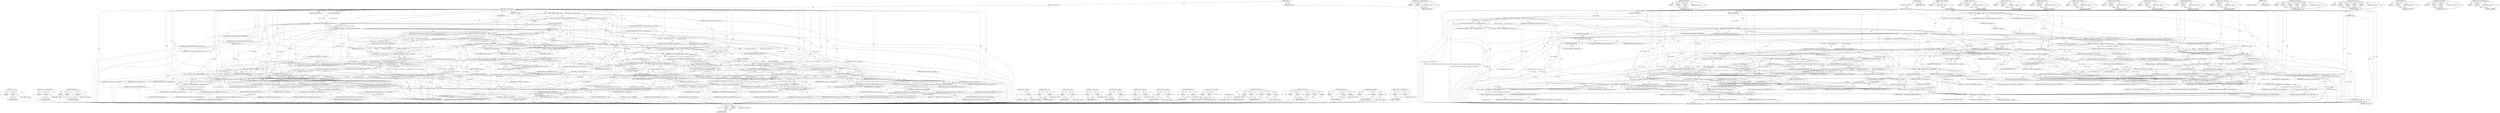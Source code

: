 digraph "&lt;operator&gt;.indirectFieldAccess" {
vulnerable_288 [label=<(METHOD,&lt;operator&gt;.or)>];
vulnerable_289 [label=<(PARAM,p1)>];
vulnerable_290 [label=<(PARAM,p2)>];
vulnerable_291 [label=<(BLOCK,&lt;empty&gt;,&lt;empty&gt;)>];
vulnerable_292 [label=<(METHOD_RETURN,ANY)>];
vulnerable_235 [label=<(METHOD,&lt;operator&gt;.indirectIndexAccess)>];
vulnerable_236 [label=<(PARAM,p1)>];
vulnerable_237 [label=<(PARAM,p2)>];
vulnerable_238 [label=<(BLOCK,&lt;empty&gt;,&lt;empty&gt;)>];
vulnerable_239 [label=<(METHOD_RETURN,ANY)>];
vulnerable_260 [label=<(METHOD,VerifyIpChecksum)>];
vulnerable_261 [label=<(PARAM,p1)>];
vulnerable_262 [label=<(PARAM,p2)>];
vulnerable_263 [label=<(PARAM,p3)>];
vulnerable_264 [label=<(BLOCK,&lt;empty&gt;,&lt;empty&gt;)>];
vulnerable_265 [label=<(METHOD_RETURN,ANY)>];
vulnerable_6 [label=<(METHOD,&lt;global&gt;)<SUB>1</SUB>>];
vulnerable_7 [label=<(BLOCK,&lt;empty&gt;,&lt;empty&gt;)<SUB>1</SUB>>];
vulnerable_8 [label=<(METHOD,ParaNdis_CheckSumVerify)<SUB>1</SUB>>];
vulnerable_9 [label=<(PARAM,tCompletePhysicalAddress *pDataPages)<SUB>2</SUB>>];
vulnerable_10 [label=<(PARAM,ULONG ulDataLength)<SUB>3</SUB>>];
vulnerable_11 [label=<(PARAM,ULONG ulStartOffset)<SUB>4</SUB>>];
vulnerable_12 [label=<(PARAM,ULONG flags)<SUB>5</SUB>>];
vulnerable_13 [label=<(PARAM,LPCSTR caller)<SUB>6</SUB>>];
vulnerable_14 [label=<(BLOCK,{
     IPHeader *pIpHeader = (IPHeader *) RtlOf...,{
     IPHeader *pIpHeader = (IPHeader *) RtlOf...)<SUB>7</SUB>>];
vulnerable_15 [label="<(LOCAL,IPHeader* pIpHeader: IPHeader*)<SUB>8</SUB>>"];
vulnerable_16 [label=<(&lt;operator&gt;.assignment,*pIpHeader = (IPHeader *) RtlOffsetToPointer(pD...)<SUB>8</SUB>>];
vulnerable_17 [label=<(IDENTIFIER,pIpHeader,*pIpHeader = (IPHeader *) RtlOffsetToPointer(pD...)<SUB>8</SUB>>];
vulnerable_18 [label=<(&lt;operator&gt;.cast,(IPHeader *) RtlOffsetToPointer(pDataPages[0].V...)<SUB>8</SUB>>];
vulnerable_19 [label=<(UNKNOWN,IPHeader *,IPHeader *)<SUB>8</SUB>>];
vulnerable_20 [label=<(RtlOffsetToPointer,RtlOffsetToPointer(pDataPages[0].Virtual, ulSta...)<SUB>8</SUB>>];
vulnerable_21 [label=<(&lt;operator&gt;.fieldAccess,pDataPages[0].Virtual)<SUB>8</SUB>>];
vulnerable_22 [label=<(&lt;operator&gt;.indirectIndexAccess,pDataPages[0])<SUB>8</SUB>>];
vulnerable_23 [label=<(IDENTIFIER,pDataPages,RtlOffsetToPointer(pDataPages[0].Virtual, ulSta...)<SUB>8</SUB>>];
vulnerable_24 [label=<(LITERAL,0,RtlOffsetToPointer(pDataPages[0].Virtual, ulSta...)<SUB>8</SUB>>];
vulnerable_25 [label=<(FIELD_IDENTIFIER,Virtual,Virtual)<SUB>8</SUB>>];
vulnerable_26 [label=<(IDENTIFIER,ulStartOffset,RtlOffsetToPointer(pDataPages[0].Virtual, ulSta...)<SUB>8</SUB>>];
vulnerable_27 [label="<(LOCAL,tTcpIpPacketParsingResult res: tTcpIpPacketParsingResult)<SUB>10</SUB>>"];
vulnerable_28 [label=<(&lt;operator&gt;.assignment,res = QualifyIpPacket(pIpHeader, ulDataLength))<SUB>10</SUB>>];
vulnerable_29 [label=<(IDENTIFIER,res,res = QualifyIpPacket(pIpHeader, ulDataLength))<SUB>10</SUB>>];
vulnerable_30 [label=<(QualifyIpPacket,QualifyIpPacket(pIpHeader, ulDataLength))<SUB>10</SUB>>];
vulnerable_31 [label=<(IDENTIFIER,pIpHeader,QualifyIpPacket(pIpHeader, ulDataLength))<SUB>10</SUB>>];
vulnerable_32 [label=<(IDENTIFIER,ulDataLength,QualifyIpPacket(pIpHeader, ulDataLength))<SUB>10</SUB>>];
vulnerable_33 [label=<(CONTROL_STRUCTURE,IF,if (res.ipStatus == ppresNotIP || res.ipCheckSum == ppresIPTooShort))<SUB>11</SUB>>];
vulnerable_34 [label=<(&lt;operator&gt;.logicalOr,res.ipStatus == ppresNotIP || res.ipCheckSum ==...)<SUB>11</SUB>>];
vulnerable_35 [label=<(&lt;operator&gt;.equals,res.ipStatus == ppresNotIP)<SUB>11</SUB>>];
vulnerable_36 [label=<(&lt;operator&gt;.fieldAccess,res.ipStatus)<SUB>11</SUB>>];
vulnerable_37 [label=<(IDENTIFIER,res,res.ipStatus == ppresNotIP)<SUB>11</SUB>>];
vulnerable_38 [label=<(FIELD_IDENTIFIER,ipStatus,ipStatus)<SUB>11</SUB>>];
vulnerable_39 [label=<(IDENTIFIER,ppresNotIP,res.ipStatus == ppresNotIP)<SUB>11</SUB>>];
vulnerable_40 [label=<(&lt;operator&gt;.equals,res.ipCheckSum == ppresIPTooShort)<SUB>11</SUB>>];
vulnerable_41 [label=<(&lt;operator&gt;.fieldAccess,res.ipCheckSum)<SUB>11</SUB>>];
vulnerable_42 [label=<(IDENTIFIER,res,res.ipCheckSum == ppresIPTooShort)<SUB>11</SUB>>];
vulnerable_43 [label=<(FIELD_IDENTIFIER,ipCheckSum,ipCheckSum)<SUB>11</SUB>>];
vulnerable_44 [label=<(IDENTIFIER,ppresIPTooShort,res.ipCheckSum == ppresIPTooShort)<SUB>11</SUB>>];
vulnerable_45 [label=<(BLOCK,&lt;empty&gt;,&lt;empty&gt;)<SUB>12</SUB>>];
vulnerable_46 [label=<(RETURN,return res;,return res;)<SUB>12</SUB>>];
vulnerable_47 [label=<(IDENTIFIER,res,return res;)<SUB>12</SUB>>];
vulnerable_48 [label=<(CONTROL_STRUCTURE,IF,if (res.ipStatus == ppresIPV4))<SUB>14</SUB>>];
vulnerable_49 [label=<(&lt;operator&gt;.equals,res.ipStatus == ppresIPV4)<SUB>14</SUB>>];
vulnerable_50 [label=<(&lt;operator&gt;.fieldAccess,res.ipStatus)<SUB>14</SUB>>];
vulnerable_51 [label=<(IDENTIFIER,res,res.ipStatus == ppresIPV4)<SUB>14</SUB>>];
vulnerable_52 [label=<(FIELD_IDENTIFIER,ipStatus,ipStatus)<SUB>14</SUB>>];
vulnerable_53 [label=<(IDENTIFIER,ppresIPV4,res.ipStatus == ppresIPV4)<SUB>14</SUB>>];
vulnerable_54 [label=<(BLOCK,{
        if (flags &amp; pcrIpChecksum)
          ...,{
        if (flags &amp; pcrIpChecksum)
          ...)<SUB>15</SUB>>];
vulnerable_55 [label=<(CONTROL_STRUCTURE,IF,if (flags &amp; pcrIpChecksum))<SUB>16</SUB>>];
vulnerable_56 [label=<(&lt;operator&gt;.and,flags &amp; pcrIpChecksum)<SUB>16</SUB>>];
vulnerable_57 [label=<(IDENTIFIER,flags,flags &amp; pcrIpChecksum)<SUB>16</SUB>>];
vulnerable_58 [label=<(IDENTIFIER,pcrIpChecksum,flags &amp; pcrIpChecksum)<SUB>16</SUB>>];
vulnerable_59 [label=<(BLOCK,&lt;empty&gt;,&lt;empty&gt;)<SUB>17</SUB>>];
vulnerable_60 [label=<(&lt;operator&gt;.assignment,res = VerifyIpChecksum(&amp;pIpHeader-&gt;v4, res, (fl...)<SUB>17</SUB>>];
vulnerable_61 [label=<(IDENTIFIER,res,res = VerifyIpChecksum(&amp;pIpHeader-&gt;v4, res, (fl...)<SUB>17</SUB>>];
vulnerable_62 [label=<(VerifyIpChecksum,VerifyIpChecksum(&amp;pIpHeader-&gt;v4, res, (flags &amp; ...)<SUB>17</SUB>>];
vulnerable_63 [label=<(&lt;operator&gt;.addressOf,&amp;pIpHeader-&gt;v4)<SUB>17</SUB>>];
vulnerable_64 [label=<(&lt;operator&gt;.indirectFieldAccess,pIpHeader-&gt;v4)<SUB>17</SUB>>];
vulnerable_65 [label=<(IDENTIFIER,pIpHeader,VerifyIpChecksum(&amp;pIpHeader-&gt;v4, res, (flags &amp; ...)<SUB>17</SUB>>];
vulnerable_66 [label=<(FIELD_IDENTIFIER,v4,v4)<SUB>17</SUB>>];
vulnerable_67 [label=<(IDENTIFIER,res,VerifyIpChecksum(&amp;pIpHeader-&gt;v4, res, (flags &amp; ...)<SUB>17</SUB>>];
vulnerable_68 [label=<(&lt;operator&gt;.notEquals,(flags &amp; pcrFixIPChecksum) != 0)<SUB>17</SUB>>];
vulnerable_69 [label=<(&lt;operator&gt;.and,flags &amp; pcrFixIPChecksum)<SUB>17</SUB>>];
vulnerable_70 [label=<(IDENTIFIER,flags,flags &amp; pcrFixIPChecksum)<SUB>17</SUB>>];
vulnerable_71 [label=<(IDENTIFIER,pcrFixIPChecksum,flags &amp; pcrFixIPChecksum)<SUB>17</SUB>>];
vulnerable_72 [label=<(LITERAL,0,(flags &amp; pcrFixIPChecksum) != 0)<SUB>17</SUB>>];
vulnerable_73 [label=<(CONTROL_STRUCTURE,IF,if (res.xxpStatus == ppresXxpKnown))<SUB>18</SUB>>];
vulnerable_74 [label=<(&lt;operator&gt;.equals,res.xxpStatus == ppresXxpKnown)<SUB>18</SUB>>];
vulnerable_75 [label=<(&lt;operator&gt;.fieldAccess,res.xxpStatus)<SUB>18</SUB>>];
vulnerable_76 [label=<(IDENTIFIER,res,res.xxpStatus == ppresXxpKnown)<SUB>18</SUB>>];
vulnerable_77 [label=<(FIELD_IDENTIFIER,xxpStatus,xxpStatus)<SUB>18</SUB>>];
vulnerable_78 [label=<(IDENTIFIER,ppresXxpKnown,res.xxpStatus == ppresXxpKnown)<SUB>18</SUB>>];
vulnerable_79 [label=<(BLOCK,{
            if (res.TcpUdp == ppresIsTCP) /* ...,{
            if (res.TcpUdp == ppresIsTCP) /* ...)<SUB>19</SUB>>];
vulnerable_80 [label=<(CONTROL_STRUCTURE,IF,if (res.TcpUdp == ppresIsTCP))<SUB>20</SUB>>];
vulnerable_81 [label=<(&lt;operator&gt;.equals,res.TcpUdp == ppresIsTCP)<SUB>20</SUB>>];
vulnerable_82 [label=<(&lt;operator&gt;.fieldAccess,res.TcpUdp)<SUB>20</SUB>>];
vulnerable_83 [label=<(IDENTIFIER,res,res.TcpUdp == ppresIsTCP)<SUB>20</SUB>>];
vulnerable_84 [label=<(FIELD_IDENTIFIER,TcpUdp,TcpUdp)<SUB>20</SUB>>];
vulnerable_85 [label=<(IDENTIFIER,ppresIsTCP,res.TcpUdp == ppresIsTCP)<SUB>20</SUB>>];
vulnerable_86 [label=<(BLOCK,{
                if(flags &amp; pcrTcpV4Checksum)
...,{
                if(flags &amp; pcrTcpV4Checksum)
...)<SUB>21</SUB>>];
vulnerable_87 [label=<(CONTROL_STRUCTURE,IF,if (flags &amp; pcrTcpV4Checksum))<SUB>22</SUB>>];
vulnerable_88 [label=<(&lt;operator&gt;.and,flags &amp; pcrTcpV4Checksum)<SUB>22</SUB>>];
vulnerable_89 [label=<(IDENTIFIER,flags,flags &amp; pcrTcpV4Checksum)<SUB>22</SUB>>];
vulnerable_90 [label=<(IDENTIFIER,pcrTcpV4Checksum,flags &amp; pcrTcpV4Checksum)<SUB>22</SUB>>];
vulnerable_91 [label=<(BLOCK,{
                    res = VerifyTcpChecksum(p...,{
                    res = VerifyTcpChecksum(p...)<SUB>23</SUB>>];
vulnerable_92 [label=<(&lt;operator&gt;.assignment,res = VerifyTcpChecksum(pDataPages, ulDataLengt...)<SUB>24</SUB>>];
vulnerable_93 [label=<(IDENTIFIER,res,res = VerifyTcpChecksum(pDataPages, ulDataLengt...)<SUB>24</SUB>>];
vulnerable_94 [label=<(VerifyTcpChecksum,VerifyTcpChecksum(pDataPages, ulDataLength, ulS...)<SUB>24</SUB>>];
vulnerable_95 [label=<(IDENTIFIER,pDataPages,VerifyTcpChecksum(pDataPages, ulDataLength, ulS...)<SUB>24</SUB>>];
vulnerable_96 [label=<(IDENTIFIER,ulDataLength,VerifyTcpChecksum(pDataPages, ulDataLength, ulS...)<SUB>24</SUB>>];
vulnerable_97 [label=<(IDENTIFIER,ulStartOffset,VerifyTcpChecksum(pDataPages, ulDataLength, ulS...)<SUB>24</SUB>>];
vulnerable_98 [label=<(IDENTIFIER,res,VerifyTcpChecksum(pDataPages, ulDataLength, ulS...)<SUB>24</SUB>>];
vulnerable_99 [label=<(&lt;operator&gt;.and,flags &amp; (pcrFixPHChecksum | pcrFixTcpV4Checksum))<SUB>24</SUB>>];
vulnerable_100 [label=<(IDENTIFIER,flags,flags &amp; (pcrFixPHChecksum | pcrFixTcpV4Checksum))<SUB>24</SUB>>];
vulnerable_101 [label=<(&lt;operator&gt;.or,pcrFixPHChecksum | pcrFixTcpV4Checksum)<SUB>24</SUB>>];
vulnerable_102 [label=<(IDENTIFIER,pcrFixPHChecksum,pcrFixPHChecksum | pcrFixTcpV4Checksum)<SUB>24</SUB>>];
vulnerable_103 [label=<(IDENTIFIER,pcrFixTcpV4Checksum,pcrFixPHChecksum | pcrFixTcpV4Checksum)<SUB>24</SUB>>];
vulnerable_104 [label=<(CONTROL_STRUCTURE,ELSE,else)<SUB>28</SUB>>];
vulnerable_105 [label=<(BLOCK,{
                if (flags &amp; pcrUdpV4Checksum)...,{
                if (flags &amp; pcrUdpV4Checksum)...)<SUB>28</SUB>>];
vulnerable_106 [label=<(CONTROL_STRUCTURE,IF,if (flags &amp; pcrUdpV4Checksum))<SUB>29</SUB>>];
vulnerable_107 [label=<(&lt;operator&gt;.and,flags &amp; pcrUdpV4Checksum)<SUB>29</SUB>>];
vulnerable_108 [label=<(IDENTIFIER,flags,flags &amp; pcrUdpV4Checksum)<SUB>29</SUB>>];
vulnerable_109 [label=<(IDENTIFIER,pcrUdpV4Checksum,flags &amp; pcrUdpV4Checksum)<SUB>29</SUB>>];
vulnerable_110 [label=<(BLOCK,{
                    res = VerifyUdpChecksum(p...,{
                    res = VerifyUdpChecksum(p...)<SUB>30</SUB>>];
vulnerable_111 [label=<(&lt;operator&gt;.assignment,res = VerifyUdpChecksum(pDataPages, ulDataLengt...)<SUB>31</SUB>>];
vulnerable_112 [label=<(IDENTIFIER,res,res = VerifyUdpChecksum(pDataPages, ulDataLengt...)<SUB>31</SUB>>];
vulnerable_113 [label=<(VerifyUdpChecksum,VerifyUdpChecksum(pDataPages, ulDataLength, ulS...)<SUB>31</SUB>>];
vulnerable_114 [label=<(IDENTIFIER,pDataPages,VerifyUdpChecksum(pDataPages, ulDataLength, ulS...)<SUB>31</SUB>>];
vulnerable_115 [label=<(IDENTIFIER,ulDataLength,VerifyUdpChecksum(pDataPages, ulDataLength, ulS...)<SUB>31</SUB>>];
vulnerable_116 [label=<(IDENTIFIER,ulStartOffset,VerifyUdpChecksum(pDataPages, ulDataLength, ulS...)<SUB>31</SUB>>];
vulnerable_117 [label=<(IDENTIFIER,res,VerifyUdpChecksum(pDataPages, ulDataLength, ulS...)<SUB>31</SUB>>];
vulnerable_118 [label=<(&lt;operator&gt;.and,flags &amp; (pcrFixPHChecksum | pcrFixUdpV4Checksum))<SUB>31</SUB>>];
vulnerable_119 [label=<(IDENTIFIER,flags,flags &amp; (pcrFixPHChecksum | pcrFixUdpV4Checksum))<SUB>31</SUB>>];
vulnerable_120 [label=<(&lt;operator&gt;.or,pcrFixPHChecksum | pcrFixUdpV4Checksum)<SUB>31</SUB>>];
vulnerable_121 [label=<(IDENTIFIER,pcrFixPHChecksum,pcrFixPHChecksum | pcrFixUdpV4Checksum)<SUB>31</SUB>>];
vulnerable_122 [label=<(IDENTIFIER,pcrFixUdpV4Checksum,pcrFixPHChecksum | pcrFixUdpV4Checksum)<SUB>31</SUB>>];
vulnerable_123 [label=<(CONTROL_STRUCTURE,ELSE,else)<SUB>36</SUB>>];
vulnerable_124 [label=<(BLOCK,&lt;empty&gt;,&lt;empty&gt;)<SUB>36</SUB>>];
vulnerable_125 [label=<(CONTROL_STRUCTURE,IF,if (res.ipStatus == ppresIPV6))<SUB>36</SUB>>];
vulnerable_126 [label=<(&lt;operator&gt;.equals,res.ipStatus == ppresIPV6)<SUB>36</SUB>>];
vulnerable_127 [label=<(&lt;operator&gt;.fieldAccess,res.ipStatus)<SUB>36</SUB>>];
vulnerable_128 [label=<(IDENTIFIER,res,res.ipStatus == ppresIPV6)<SUB>36</SUB>>];
vulnerable_129 [label=<(FIELD_IDENTIFIER,ipStatus,ipStatus)<SUB>36</SUB>>];
vulnerable_130 [label=<(IDENTIFIER,ppresIPV6,res.ipStatus == ppresIPV6)<SUB>36</SUB>>];
vulnerable_131 [label=<(BLOCK,{
        if(res.xxpStatus == ppresXxpKnown)
  ...,{
        if(res.xxpStatus == ppresXxpKnown)
  ...)<SUB>37</SUB>>];
vulnerable_132 [label=<(CONTROL_STRUCTURE,IF,if (res.xxpStatus == ppresXxpKnown))<SUB>38</SUB>>];
vulnerable_133 [label=<(&lt;operator&gt;.equals,res.xxpStatus == ppresXxpKnown)<SUB>38</SUB>>];
vulnerable_134 [label=<(&lt;operator&gt;.fieldAccess,res.xxpStatus)<SUB>38</SUB>>];
vulnerable_135 [label=<(IDENTIFIER,res,res.xxpStatus == ppresXxpKnown)<SUB>38</SUB>>];
vulnerable_136 [label=<(FIELD_IDENTIFIER,xxpStatus,xxpStatus)<SUB>38</SUB>>];
vulnerable_137 [label=<(IDENTIFIER,ppresXxpKnown,res.xxpStatus == ppresXxpKnown)<SUB>38</SUB>>];
vulnerable_138 [label=<(BLOCK,{
            if (res.TcpUdp == ppresIsTCP) /* ...,{
            if (res.TcpUdp == ppresIsTCP) /* ...)<SUB>39</SUB>>];
vulnerable_139 [label=<(CONTROL_STRUCTURE,IF,if (res.TcpUdp == ppresIsTCP))<SUB>40</SUB>>];
vulnerable_140 [label=<(&lt;operator&gt;.equals,res.TcpUdp == ppresIsTCP)<SUB>40</SUB>>];
vulnerable_141 [label=<(&lt;operator&gt;.fieldAccess,res.TcpUdp)<SUB>40</SUB>>];
vulnerable_142 [label=<(IDENTIFIER,res,res.TcpUdp == ppresIsTCP)<SUB>40</SUB>>];
vulnerable_143 [label=<(FIELD_IDENTIFIER,TcpUdp,TcpUdp)<SUB>40</SUB>>];
vulnerable_144 [label=<(IDENTIFIER,ppresIsTCP,res.TcpUdp == ppresIsTCP)<SUB>40</SUB>>];
vulnerable_145 [label=<(BLOCK,{
                if(flags &amp; pcrTcpV6Checksum)
...,{
                if(flags &amp; pcrTcpV6Checksum)
...)<SUB>41</SUB>>];
vulnerable_146 [label=<(CONTROL_STRUCTURE,IF,if (flags &amp; pcrTcpV6Checksum))<SUB>42</SUB>>];
vulnerable_147 [label=<(&lt;operator&gt;.and,flags &amp; pcrTcpV6Checksum)<SUB>42</SUB>>];
vulnerable_148 [label=<(IDENTIFIER,flags,flags &amp; pcrTcpV6Checksum)<SUB>42</SUB>>];
vulnerable_149 [label=<(IDENTIFIER,pcrTcpV6Checksum,flags &amp; pcrTcpV6Checksum)<SUB>42</SUB>>];
vulnerable_150 [label=<(BLOCK,{
                    res = VerifyTcpChecksum(p...,{
                    res = VerifyTcpChecksum(p...)<SUB>43</SUB>>];
vulnerable_151 [label=<(&lt;operator&gt;.assignment,res = VerifyTcpChecksum(pDataPages, ulDataLengt...)<SUB>44</SUB>>];
vulnerable_152 [label=<(IDENTIFIER,res,res = VerifyTcpChecksum(pDataPages, ulDataLengt...)<SUB>44</SUB>>];
vulnerable_153 [label=<(VerifyTcpChecksum,VerifyTcpChecksum(pDataPages, ulDataLength, ulS...)<SUB>44</SUB>>];
vulnerable_154 [label=<(IDENTIFIER,pDataPages,VerifyTcpChecksum(pDataPages, ulDataLength, ulS...)<SUB>44</SUB>>];
vulnerable_155 [label=<(IDENTIFIER,ulDataLength,VerifyTcpChecksum(pDataPages, ulDataLength, ulS...)<SUB>44</SUB>>];
vulnerable_156 [label=<(IDENTIFIER,ulStartOffset,VerifyTcpChecksum(pDataPages, ulDataLength, ulS...)<SUB>44</SUB>>];
vulnerable_157 [label=<(IDENTIFIER,res,VerifyTcpChecksum(pDataPages, ulDataLength, ulS...)<SUB>44</SUB>>];
vulnerable_158 [label=<(&lt;operator&gt;.and,flags &amp; (pcrFixPHChecksum | pcrFixTcpV6Checksum))<SUB>44</SUB>>];
vulnerable_159 [label=<(IDENTIFIER,flags,flags &amp; (pcrFixPHChecksum | pcrFixTcpV6Checksum))<SUB>44</SUB>>];
vulnerable_160 [label=<(&lt;operator&gt;.or,pcrFixPHChecksum | pcrFixTcpV6Checksum)<SUB>44</SUB>>];
vulnerable_161 [label=<(IDENTIFIER,pcrFixPHChecksum,pcrFixPHChecksum | pcrFixTcpV6Checksum)<SUB>44</SUB>>];
vulnerable_162 [label=<(IDENTIFIER,pcrFixTcpV6Checksum,pcrFixPHChecksum | pcrFixTcpV6Checksum)<SUB>44</SUB>>];
vulnerable_163 [label=<(CONTROL_STRUCTURE,ELSE,else)<SUB>48</SUB>>];
vulnerable_164 [label=<(BLOCK,{
                if (flags &amp; pcrUdpV6Checksum)...,{
                if (flags &amp; pcrUdpV6Checksum)...)<SUB>48</SUB>>];
vulnerable_165 [label=<(CONTROL_STRUCTURE,IF,if (flags &amp; pcrUdpV6Checksum))<SUB>49</SUB>>];
vulnerable_166 [label=<(&lt;operator&gt;.and,flags &amp; pcrUdpV6Checksum)<SUB>49</SUB>>];
vulnerable_167 [label=<(IDENTIFIER,flags,flags &amp; pcrUdpV6Checksum)<SUB>49</SUB>>];
vulnerable_168 [label=<(IDENTIFIER,pcrUdpV6Checksum,flags &amp; pcrUdpV6Checksum)<SUB>49</SUB>>];
vulnerable_169 [label=<(BLOCK,{
                    res = VerifyUdpChecksum(p...,{
                    res = VerifyUdpChecksum(p...)<SUB>50</SUB>>];
vulnerable_170 [label=<(&lt;operator&gt;.assignment,res = VerifyUdpChecksum(pDataPages, ulDataLengt...)<SUB>51</SUB>>];
vulnerable_171 [label=<(IDENTIFIER,res,res = VerifyUdpChecksum(pDataPages, ulDataLengt...)<SUB>51</SUB>>];
vulnerable_172 [label=<(VerifyUdpChecksum,VerifyUdpChecksum(pDataPages, ulDataLength, ulS...)<SUB>51</SUB>>];
vulnerable_173 [label=<(IDENTIFIER,pDataPages,VerifyUdpChecksum(pDataPages, ulDataLength, ulS...)<SUB>51</SUB>>];
vulnerable_174 [label=<(IDENTIFIER,ulDataLength,VerifyUdpChecksum(pDataPages, ulDataLength, ulS...)<SUB>51</SUB>>];
vulnerable_175 [label=<(IDENTIFIER,ulStartOffset,VerifyUdpChecksum(pDataPages, ulDataLength, ulS...)<SUB>51</SUB>>];
vulnerable_176 [label=<(IDENTIFIER,res,VerifyUdpChecksum(pDataPages, ulDataLength, ulS...)<SUB>51</SUB>>];
vulnerable_177 [label=<(&lt;operator&gt;.and,flags &amp; (pcrFixPHChecksum | pcrFixUdpV6Checksum))<SUB>51</SUB>>];
vulnerable_178 [label=<(IDENTIFIER,flags,flags &amp; (pcrFixPHChecksum | pcrFixUdpV6Checksum))<SUB>51</SUB>>];
vulnerable_179 [label=<(&lt;operator&gt;.or,pcrFixPHChecksum | pcrFixUdpV6Checksum)<SUB>51</SUB>>];
vulnerable_180 [label=<(IDENTIFIER,pcrFixPHChecksum,pcrFixPHChecksum | pcrFixUdpV6Checksum)<SUB>51</SUB>>];
vulnerable_181 [label=<(IDENTIFIER,pcrFixUdpV6Checksum,pcrFixPHChecksum | pcrFixUdpV6Checksum)<SUB>51</SUB>>];
vulnerable_182 [label=<(PrintOutParsingResult,PrintOutParsingResult(res, 1, caller))<SUB>56</SUB>>];
vulnerable_183 [label=<(IDENTIFIER,res,PrintOutParsingResult(res, 1, caller))<SUB>56</SUB>>];
vulnerable_184 [label=<(LITERAL,1,PrintOutParsingResult(res, 1, caller))<SUB>56</SUB>>];
vulnerable_185 [label=<(IDENTIFIER,caller,PrintOutParsingResult(res, 1, caller))<SUB>56</SUB>>];
vulnerable_186 [label=<(RETURN,return res;,return res;)<SUB>57</SUB>>];
vulnerable_187 [label=<(IDENTIFIER,res,return res;)<SUB>57</SUB>>];
vulnerable_188 [label=<(METHOD_RETURN,tTcpIpPacketParsingResult)<SUB>1</SUB>>];
vulnerable_190 [label=<(METHOD_RETURN,ANY)<SUB>1</SUB>>];
vulnerable_266 [label=<(METHOD,&lt;operator&gt;.addressOf)>];
vulnerable_267 [label=<(PARAM,p1)>];
vulnerable_268 [label=<(BLOCK,&lt;empty&gt;,&lt;empty&gt;)>];
vulnerable_269 [label=<(METHOD_RETURN,ANY)>];
vulnerable_220 [label=<(METHOD,&lt;operator&gt;.cast)>];
vulnerable_221 [label=<(PARAM,p1)>];
vulnerable_222 [label=<(PARAM,p2)>];
vulnerable_223 [label=<(BLOCK,&lt;empty&gt;,&lt;empty&gt;)>];
vulnerable_224 [label=<(METHOD_RETURN,ANY)>];
vulnerable_255 [label=<(METHOD,&lt;operator&gt;.and)>];
vulnerable_256 [label=<(PARAM,p1)>];
vulnerable_257 [label=<(PARAM,p2)>];
vulnerable_258 [label=<(BLOCK,&lt;empty&gt;,&lt;empty&gt;)>];
vulnerable_259 [label=<(METHOD_RETURN,ANY)>];
vulnerable_250 [label=<(METHOD,&lt;operator&gt;.equals)>];
vulnerable_251 [label=<(PARAM,p1)>];
vulnerable_252 [label=<(PARAM,p2)>];
vulnerable_253 [label=<(BLOCK,&lt;empty&gt;,&lt;empty&gt;)>];
vulnerable_254 [label=<(METHOD_RETURN,ANY)>];
vulnerable_245 [label=<(METHOD,&lt;operator&gt;.logicalOr)>];
vulnerable_246 [label=<(PARAM,p1)>];
vulnerable_247 [label=<(PARAM,p2)>];
vulnerable_248 [label=<(BLOCK,&lt;empty&gt;,&lt;empty&gt;)>];
vulnerable_249 [label=<(METHOD_RETURN,ANY)>];
vulnerable_230 [label=<(METHOD,&lt;operator&gt;.fieldAccess)>];
vulnerable_231 [label=<(PARAM,p1)>];
vulnerable_232 [label=<(PARAM,p2)>];
vulnerable_233 [label=<(BLOCK,&lt;empty&gt;,&lt;empty&gt;)>];
vulnerable_234 [label=<(METHOD_RETURN,ANY)>];
vulnerable_275 [label=<(METHOD,&lt;operator&gt;.notEquals)>];
vulnerable_276 [label=<(PARAM,p1)>];
vulnerable_277 [label=<(PARAM,p2)>];
vulnerable_278 [label=<(BLOCK,&lt;empty&gt;,&lt;empty&gt;)>];
vulnerable_279 [label=<(METHOD_RETURN,ANY)>];
vulnerable_225 [label=<(METHOD,RtlOffsetToPointer)>];
vulnerable_226 [label=<(PARAM,p1)>];
vulnerable_227 [label=<(PARAM,p2)>];
vulnerable_228 [label=<(BLOCK,&lt;empty&gt;,&lt;empty&gt;)>];
vulnerable_229 [label=<(METHOD_RETURN,ANY)>];
vulnerable_215 [label=<(METHOD,&lt;operator&gt;.assignment)>];
vulnerable_216 [label=<(PARAM,p1)>];
vulnerable_217 [label=<(PARAM,p2)>];
vulnerable_218 [label=<(BLOCK,&lt;empty&gt;,&lt;empty&gt;)>];
vulnerable_219 [label=<(METHOD_RETURN,ANY)>];
vulnerable_209 [label=<(METHOD,&lt;global&gt;)<SUB>1</SUB>>];
vulnerable_210 [label=<(BLOCK,&lt;empty&gt;,&lt;empty&gt;)>];
vulnerable_211 [label=<(METHOD_RETURN,ANY)>];
vulnerable_293 [label=<(METHOD,VerifyUdpChecksum)>];
vulnerable_294 [label=<(PARAM,p1)>];
vulnerable_295 [label=<(PARAM,p2)>];
vulnerable_296 [label=<(PARAM,p3)>];
vulnerable_297 [label=<(PARAM,p4)>];
vulnerable_298 [label=<(PARAM,p5)>];
vulnerable_299 [label=<(BLOCK,&lt;empty&gt;,&lt;empty&gt;)>];
vulnerable_300 [label=<(METHOD_RETURN,ANY)>];
vulnerable_280 [label=<(METHOD,VerifyTcpChecksum)>];
vulnerable_281 [label=<(PARAM,p1)>];
vulnerable_282 [label=<(PARAM,p2)>];
vulnerable_283 [label=<(PARAM,p3)>];
vulnerable_284 [label=<(PARAM,p4)>];
vulnerable_285 [label=<(PARAM,p5)>];
vulnerable_286 [label=<(BLOCK,&lt;empty&gt;,&lt;empty&gt;)>];
vulnerable_287 [label=<(METHOD_RETURN,ANY)>];
vulnerable_240 [label=<(METHOD,QualifyIpPacket)>];
vulnerable_241 [label=<(PARAM,p1)>];
vulnerable_242 [label=<(PARAM,p2)>];
vulnerable_243 [label=<(BLOCK,&lt;empty&gt;,&lt;empty&gt;)>];
vulnerable_244 [label=<(METHOD_RETURN,ANY)>];
vulnerable_301 [label=<(METHOD,PrintOutParsingResult)>];
vulnerable_302 [label=<(PARAM,p1)>];
vulnerable_303 [label=<(PARAM,p2)>];
vulnerable_304 [label=<(PARAM,p3)>];
vulnerable_305 [label=<(BLOCK,&lt;empty&gt;,&lt;empty&gt;)>];
vulnerable_306 [label=<(METHOD_RETURN,ANY)>];
vulnerable_270 [label=<(METHOD,&lt;operator&gt;.indirectFieldAccess)>];
vulnerable_271 [label=<(PARAM,p1)>];
vulnerable_272 [label=<(PARAM,p2)>];
vulnerable_273 [label=<(BLOCK,&lt;empty&gt;,&lt;empty&gt;)>];
vulnerable_274 [label=<(METHOD_RETURN,ANY)>];
fixed_293 [label=<(METHOD,&lt;operator&gt;.or)>];
fixed_294 [label=<(PARAM,p1)>];
fixed_295 [label=<(PARAM,p2)>];
fixed_296 [label=<(BLOCK,&lt;empty&gt;,&lt;empty&gt;)>];
fixed_297 [label=<(METHOD_RETURN,ANY)>];
fixed_239 [label=<(METHOD,&lt;operator&gt;.indirectIndexAccess)>];
fixed_240 [label=<(PARAM,p1)>];
fixed_241 [label=<(PARAM,p2)>];
fixed_242 [label=<(BLOCK,&lt;empty&gt;,&lt;empty&gt;)>];
fixed_243 [label=<(METHOD_RETURN,ANY)>];
fixed_265 [label=<(METHOD,VerifyIpChecksum)>];
fixed_266 [label=<(PARAM,p1)>];
fixed_267 [label=<(PARAM,p2)>];
fixed_268 [label=<(PARAM,p3)>];
fixed_269 [label=<(BLOCK,&lt;empty&gt;,&lt;empty&gt;)>];
fixed_270 [label=<(METHOD_RETURN,ANY)>];
fixed_6 [label=<(METHOD,&lt;global&gt;)<SUB>1</SUB>>];
fixed_7 [label=<(BLOCK,&lt;empty&gt;,&lt;empty&gt;)<SUB>1</SUB>>];
fixed_8 [label=<(METHOD,ParaNdis_CheckSumVerify)<SUB>1</SUB>>];
fixed_9 [label=<(PARAM,tCompletePhysicalAddress *pDataPages)<SUB>2</SUB>>];
fixed_10 [label=<(PARAM,ULONG ulDataLength)<SUB>3</SUB>>];
fixed_11 [label=<(PARAM,ULONG ulStartOffset)<SUB>4</SUB>>];
fixed_12 [label=<(PARAM,ULONG flags)<SUB>5</SUB>>];
fixed_13 [label=<(PARAM,BOOLEAN verifyLength)<SUB>6</SUB>>];
fixed_14 [label=<(PARAM,LPCSTR caller)<SUB>7</SUB>>];
fixed_15 [label=<(BLOCK,{
     IPHeader *pIpHeader = (IPHeader *) RtlOf...,{
     IPHeader *pIpHeader = (IPHeader *) RtlOf...)<SUB>8</SUB>>];
fixed_16 [label="<(LOCAL,IPHeader* pIpHeader: IPHeader*)<SUB>9</SUB>>"];
fixed_17 [label=<(&lt;operator&gt;.assignment,*pIpHeader = (IPHeader *) RtlOffsetToPointer(pD...)<SUB>9</SUB>>];
fixed_18 [label=<(IDENTIFIER,pIpHeader,*pIpHeader = (IPHeader *) RtlOffsetToPointer(pD...)<SUB>9</SUB>>];
fixed_19 [label=<(&lt;operator&gt;.cast,(IPHeader *) RtlOffsetToPointer(pDataPages[0].V...)<SUB>9</SUB>>];
fixed_20 [label=<(UNKNOWN,IPHeader *,IPHeader *)<SUB>9</SUB>>];
fixed_21 [label=<(RtlOffsetToPointer,RtlOffsetToPointer(pDataPages[0].Virtual, ulSta...)<SUB>9</SUB>>];
fixed_22 [label=<(&lt;operator&gt;.fieldAccess,pDataPages[0].Virtual)<SUB>9</SUB>>];
fixed_23 [label=<(&lt;operator&gt;.indirectIndexAccess,pDataPages[0])<SUB>9</SUB>>];
fixed_24 [label=<(IDENTIFIER,pDataPages,RtlOffsetToPointer(pDataPages[0].Virtual, ulSta...)<SUB>9</SUB>>];
fixed_25 [label=<(LITERAL,0,RtlOffsetToPointer(pDataPages[0].Virtual, ulSta...)<SUB>9</SUB>>];
fixed_26 [label=<(FIELD_IDENTIFIER,Virtual,Virtual)<SUB>9</SUB>>];
fixed_27 [label=<(IDENTIFIER,ulStartOffset,RtlOffsetToPointer(pDataPages[0].Virtual, ulSta...)<SUB>9</SUB>>];
fixed_28 [label="<(LOCAL,tTcpIpPacketParsingResult res: tTcpIpPacketParsingResult)<SUB>11</SUB>>"];
fixed_29 [label=<(&lt;operator&gt;.assignment,res = QualifyIpPacket(pIpHeader, ulDataLength, ...)<SUB>11</SUB>>];
fixed_30 [label=<(IDENTIFIER,res,res = QualifyIpPacket(pIpHeader, ulDataLength, ...)<SUB>11</SUB>>];
fixed_31 [label=<(QualifyIpPacket,QualifyIpPacket(pIpHeader, ulDataLength, verify...)<SUB>11</SUB>>];
fixed_32 [label=<(IDENTIFIER,pIpHeader,QualifyIpPacket(pIpHeader, ulDataLength, verify...)<SUB>11</SUB>>];
fixed_33 [label=<(IDENTIFIER,ulDataLength,QualifyIpPacket(pIpHeader, ulDataLength, verify...)<SUB>11</SUB>>];
fixed_34 [label=<(IDENTIFIER,verifyLength,QualifyIpPacket(pIpHeader, ulDataLength, verify...)<SUB>11</SUB>>];
fixed_35 [label=<(CONTROL_STRUCTURE,IF,if (res.ipStatus == ppresNotIP || res.ipCheckSum == ppresIPTooShort))<SUB>12</SUB>>];
fixed_36 [label=<(&lt;operator&gt;.logicalOr,res.ipStatus == ppresNotIP || res.ipCheckSum ==...)<SUB>12</SUB>>];
fixed_37 [label=<(&lt;operator&gt;.equals,res.ipStatus == ppresNotIP)<SUB>12</SUB>>];
fixed_38 [label=<(&lt;operator&gt;.fieldAccess,res.ipStatus)<SUB>12</SUB>>];
fixed_39 [label=<(IDENTIFIER,res,res.ipStatus == ppresNotIP)<SUB>12</SUB>>];
fixed_40 [label=<(FIELD_IDENTIFIER,ipStatus,ipStatus)<SUB>12</SUB>>];
fixed_41 [label=<(IDENTIFIER,ppresNotIP,res.ipStatus == ppresNotIP)<SUB>12</SUB>>];
fixed_42 [label=<(&lt;operator&gt;.equals,res.ipCheckSum == ppresIPTooShort)<SUB>12</SUB>>];
fixed_43 [label=<(&lt;operator&gt;.fieldAccess,res.ipCheckSum)<SUB>12</SUB>>];
fixed_44 [label=<(IDENTIFIER,res,res.ipCheckSum == ppresIPTooShort)<SUB>12</SUB>>];
fixed_45 [label=<(FIELD_IDENTIFIER,ipCheckSum,ipCheckSum)<SUB>12</SUB>>];
fixed_46 [label=<(IDENTIFIER,ppresIPTooShort,res.ipCheckSum == ppresIPTooShort)<SUB>12</SUB>>];
fixed_47 [label=<(BLOCK,&lt;empty&gt;,&lt;empty&gt;)<SUB>13</SUB>>];
fixed_48 [label=<(RETURN,return res;,return res;)<SUB>13</SUB>>];
fixed_49 [label=<(IDENTIFIER,res,return res;)<SUB>13</SUB>>];
fixed_50 [label=<(CONTROL_STRUCTURE,IF,if (res.ipStatus == ppresIPV4))<SUB>15</SUB>>];
fixed_51 [label=<(&lt;operator&gt;.equals,res.ipStatus == ppresIPV4)<SUB>15</SUB>>];
fixed_52 [label=<(&lt;operator&gt;.fieldAccess,res.ipStatus)<SUB>15</SUB>>];
fixed_53 [label=<(IDENTIFIER,res,res.ipStatus == ppresIPV4)<SUB>15</SUB>>];
fixed_54 [label=<(FIELD_IDENTIFIER,ipStatus,ipStatus)<SUB>15</SUB>>];
fixed_55 [label=<(IDENTIFIER,ppresIPV4,res.ipStatus == ppresIPV4)<SUB>15</SUB>>];
fixed_56 [label=<(BLOCK,{
        if (flags &amp; pcrIpChecksum)
          ...,{
        if (flags &amp; pcrIpChecksum)
          ...)<SUB>16</SUB>>];
fixed_57 [label=<(CONTROL_STRUCTURE,IF,if (flags &amp; pcrIpChecksum))<SUB>17</SUB>>];
fixed_58 [label=<(&lt;operator&gt;.and,flags &amp; pcrIpChecksum)<SUB>17</SUB>>];
fixed_59 [label=<(IDENTIFIER,flags,flags &amp; pcrIpChecksum)<SUB>17</SUB>>];
fixed_60 [label=<(IDENTIFIER,pcrIpChecksum,flags &amp; pcrIpChecksum)<SUB>17</SUB>>];
fixed_61 [label=<(BLOCK,&lt;empty&gt;,&lt;empty&gt;)<SUB>18</SUB>>];
fixed_62 [label=<(&lt;operator&gt;.assignment,res = VerifyIpChecksum(&amp;pIpHeader-&gt;v4, res, (fl...)<SUB>18</SUB>>];
fixed_63 [label=<(IDENTIFIER,res,res = VerifyIpChecksum(&amp;pIpHeader-&gt;v4, res, (fl...)<SUB>18</SUB>>];
fixed_64 [label=<(VerifyIpChecksum,VerifyIpChecksum(&amp;pIpHeader-&gt;v4, res, (flags &amp; ...)<SUB>18</SUB>>];
fixed_65 [label=<(&lt;operator&gt;.addressOf,&amp;pIpHeader-&gt;v4)<SUB>18</SUB>>];
fixed_66 [label=<(&lt;operator&gt;.indirectFieldAccess,pIpHeader-&gt;v4)<SUB>18</SUB>>];
fixed_67 [label=<(IDENTIFIER,pIpHeader,VerifyIpChecksum(&amp;pIpHeader-&gt;v4, res, (flags &amp; ...)<SUB>18</SUB>>];
fixed_68 [label=<(FIELD_IDENTIFIER,v4,v4)<SUB>18</SUB>>];
fixed_69 [label=<(IDENTIFIER,res,VerifyIpChecksum(&amp;pIpHeader-&gt;v4, res, (flags &amp; ...)<SUB>18</SUB>>];
fixed_70 [label=<(&lt;operator&gt;.notEquals,(flags &amp; pcrFixIPChecksum) != 0)<SUB>18</SUB>>];
fixed_71 [label=<(&lt;operator&gt;.and,flags &amp; pcrFixIPChecksum)<SUB>18</SUB>>];
fixed_72 [label=<(IDENTIFIER,flags,flags &amp; pcrFixIPChecksum)<SUB>18</SUB>>];
fixed_73 [label=<(IDENTIFIER,pcrFixIPChecksum,flags &amp; pcrFixIPChecksum)<SUB>18</SUB>>];
fixed_74 [label=<(LITERAL,0,(flags &amp; pcrFixIPChecksum) != 0)<SUB>18</SUB>>];
fixed_75 [label=<(CONTROL_STRUCTURE,IF,if (res.xxpStatus == ppresXxpKnown))<SUB>19</SUB>>];
fixed_76 [label=<(&lt;operator&gt;.equals,res.xxpStatus == ppresXxpKnown)<SUB>19</SUB>>];
fixed_77 [label=<(&lt;operator&gt;.fieldAccess,res.xxpStatus)<SUB>19</SUB>>];
fixed_78 [label=<(IDENTIFIER,res,res.xxpStatus == ppresXxpKnown)<SUB>19</SUB>>];
fixed_79 [label=<(FIELD_IDENTIFIER,xxpStatus,xxpStatus)<SUB>19</SUB>>];
fixed_80 [label=<(IDENTIFIER,ppresXxpKnown,res.xxpStatus == ppresXxpKnown)<SUB>19</SUB>>];
fixed_81 [label=<(BLOCK,{
            if (res.TcpUdp == ppresIsTCP) /* ...,{
            if (res.TcpUdp == ppresIsTCP) /* ...)<SUB>20</SUB>>];
fixed_82 [label=<(CONTROL_STRUCTURE,IF,if (res.TcpUdp == ppresIsTCP))<SUB>21</SUB>>];
fixed_83 [label=<(&lt;operator&gt;.equals,res.TcpUdp == ppresIsTCP)<SUB>21</SUB>>];
fixed_84 [label=<(&lt;operator&gt;.fieldAccess,res.TcpUdp)<SUB>21</SUB>>];
fixed_85 [label=<(IDENTIFIER,res,res.TcpUdp == ppresIsTCP)<SUB>21</SUB>>];
fixed_86 [label=<(FIELD_IDENTIFIER,TcpUdp,TcpUdp)<SUB>21</SUB>>];
fixed_87 [label=<(IDENTIFIER,ppresIsTCP,res.TcpUdp == ppresIsTCP)<SUB>21</SUB>>];
fixed_88 [label=<(BLOCK,{
                if(flags &amp; pcrTcpV4Checksum)
...,{
                if(flags &amp; pcrTcpV4Checksum)
...)<SUB>22</SUB>>];
fixed_89 [label=<(CONTROL_STRUCTURE,IF,if (flags &amp; pcrTcpV4Checksum))<SUB>23</SUB>>];
fixed_90 [label=<(&lt;operator&gt;.and,flags &amp; pcrTcpV4Checksum)<SUB>23</SUB>>];
fixed_91 [label=<(IDENTIFIER,flags,flags &amp; pcrTcpV4Checksum)<SUB>23</SUB>>];
fixed_92 [label=<(IDENTIFIER,pcrTcpV4Checksum,flags &amp; pcrTcpV4Checksum)<SUB>23</SUB>>];
fixed_93 [label=<(BLOCK,{
                    res = VerifyTcpChecksum(p...,{
                    res = VerifyTcpChecksum(p...)<SUB>24</SUB>>];
fixed_94 [label=<(&lt;operator&gt;.assignment,res = VerifyTcpChecksum(pDataPages, ulDataLengt...)<SUB>25</SUB>>];
fixed_95 [label=<(IDENTIFIER,res,res = VerifyTcpChecksum(pDataPages, ulDataLengt...)<SUB>25</SUB>>];
fixed_96 [label=<(VerifyTcpChecksum,VerifyTcpChecksum(pDataPages, ulDataLength, ulS...)<SUB>25</SUB>>];
fixed_97 [label=<(IDENTIFIER,pDataPages,VerifyTcpChecksum(pDataPages, ulDataLength, ulS...)<SUB>25</SUB>>];
fixed_98 [label=<(IDENTIFIER,ulDataLength,VerifyTcpChecksum(pDataPages, ulDataLength, ulS...)<SUB>25</SUB>>];
fixed_99 [label=<(IDENTIFIER,ulStartOffset,VerifyTcpChecksum(pDataPages, ulDataLength, ulS...)<SUB>25</SUB>>];
fixed_100 [label=<(IDENTIFIER,res,VerifyTcpChecksum(pDataPages, ulDataLength, ulS...)<SUB>25</SUB>>];
fixed_101 [label=<(&lt;operator&gt;.and,flags &amp; (pcrFixPHChecksum | pcrFixTcpV4Checksum))<SUB>25</SUB>>];
fixed_102 [label=<(IDENTIFIER,flags,flags &amp; (pcrFixPHChecksum | pcrFixTcpV4Checksum))<SUB>25</SUB>>];
fixed_103 [label=<(&lt;operator&gt;.or,pcrFixPHChecksum | pcrFixTcpV4Checksum)<SUB>25</SUB>>];
fixed_104 [label=<(IDENTIFIER,pcrFixPHChecksum,pcrFixPHChecksum | pcrFixTcpV4Checksum)<SUB>25</SUB>>];
fixed_105 [label=<(IDENTIFIER,pcrFixTcpV4Checksum,pcrFixPHChecksum | pcrFixTcpV4Checksum)<SUB>25</SUB>>];
fixed_106 [label=<(CONTROL_STRUCTURE,ELSE,else)<SUB>29</SUB>>];
fixed_107 [label=<(BLOCK,{
                if (flags &amp; pcrUdpV4Checksum)...,{
                if (flags &amp; pcrUdpV4Checksum)...)<SUB>29</SUB>>];
fixed_108 [label=<(CONTROL_STRUCTURE,IF,if (flags &amp; pcrUdpV4Checksum))<SUB>30</SUB>>];
fixed_109 [label=<(&lt;operator&gt;.and,flags &amp; pcrUdpV4Checksum)<SUB>30</SUB>>];
fixed_110 [label=<(IDENTIFIER,flags,flags &amp; pcrUdpV4Checksum)<SUB>30</SUB>>];
fixed_111 [label=<(IDENTIFIER,pcrUdpV4Checksum,flags &amp; pcrUdpV4Checksum)<SUB>30</SUB>>];
fixed_112 [label=<(BLOCK,{
                    res = VerifyUdpChecksum(p...,{
                    res = VerifyUdpChecksum(p...)<SUB>31</SUB>>];
fixed_113 [label=<(&lt;operator&gt;.assignment,res = VerifyUdpChecksum(pDataPages, ulDataLengt...)<SUB>32</SUB>>];
fixed_114 [label=<(IDENTIFIER,res,res = VerifyUdpChecksum(pDataPages, ulDataLengt...)<SUB>32</SUB>>];
fixed_115 [label=<(VerifyUdpChecksum,VerifyUdpChecksum(pDataPages, ulDataLength, ulS...)<SUB>32</SUB>>];
fixed_116 [label=<(IDENTIFIER,pDataPages,VerifyUdpChecksum(pDataPages, ulDataLength, ulS...)<SUB>32</SUB>>];
fixed_117 [label=<(IDENTIFIER,ulDataLength,VerifyUdpChecksum(pDataPages, ulDataLength, ulS...)<SUB>32</SUB>>];
fixed_118 [label=<(IDENTIFIER,ulStartOffset,VerifyUdpChecksum(pDataPages, ulDataLength, ulS...)<SUB>32</SUB>>];
fixed_119 [label=<(IDENTIFIER,res,VerifyUdpChecksum(pDataPages, ulDataLength, ulS...)<SUB>32</SUB>>];
fixed_120 [label=<(&lt;operator&gt;.and,flags &amp; (pcrFixPHChecksum | pcrFixUdpV4Checksum))<SUB>32</SUB>>];
fixed_121 [label=<(IDENTIFIER,flags,flags &amp; (pcrFixPHChecksum | pcrFixUdpV4Checksum))<SUB>32</SUB>>];
fixed_122 [label=<(&lt;operator&gt;.or,pcrFixPHChecksum | pcrFixUdpV4Checksum)<SUB>32</SUB>>];
fixed_123 [label=<(IDENTIFIER,pcrFixPHChecksum,pcrFixPHChecksum | pcrFixUdpV4Checksum)<SUB>32</SUB>>];
fixed_124 [label=<(IDENTIFIER,pcrFixUdpV4Checksum,pcrFixPHChecksum | pcrFixUdpV4Checksum)<SUB>32</SUB>>];
fixed_125 [label=<(CONTROL_STRUCTURE,ELSE,else)<SUB>37</SUB>>];
fixed_126 [label=<(BLOCK,&lt;empty&gt;,&lt;empty&gt;)<SUB>37</SUB>>];
fixed_127 [label=<(CONTROL_STRUCTURE,IF,if (res.ipStatus == ppresIPV6))<SUB>37</SUB>>];
fixed_128 [label=<(&lt;operator&gt;.equals,res.ipStatus == ppresIPV6)<SUB>37</SUB>>];
fixed_129 [label=<(&lt;operator&gt;.fieldAccess,res.ipStatus)<SUB>37</SUB>>];
fixed_130 [label=<(IDENTIFIER,res,res.ipStatus == ppresIPV6)<SUB>37</SUB>>];
fixed_131 [label=<(FIELD_IDENTIFIER,ipStatus,ipStatus)<SUB>37</SUB>>];
fixed_132 [label=<(IDENTIFIER,ppresIPV6,res.ipStatus == ppresIPV6)<SUB>37</SUB>>];
fixed_133 [label=<(BLOCK,{
        if(res.xxpStatus == ppresXxpKnown)
  ...,{
        if(res.xxpStatus == ppresXxpKnown)
  ...)<SUB>38</SUB>>];
fixed_134 [label=<(CONTROL_STRUCTURE,IF,if (res.xxpStatus == ppresXxpKnown))<SUB>39</SUB>>];
fixed_135 [label=<(&lt;operator&gt;.equals,res.xxpStatus == ppresXxpKnown)<SUB>39</SUB>>];
fixed_136 [label=<(&lt;operator&gt;.fieldAccess,res.xxpStatus)<SUB>39</SUB>>];
fixed_137 [label=<(IDENTIFIER,res,res.xxpStatus == ppresXxpKnown)<SUB>39</SUB>>];
fixed_138 [label=<(FIELD_IDENTIFIER,xxpStatus,xxpStatus)<SUB>39</SUB>>];
fixed_139 [label=<(IDENTIFIER,ppresXxpKnown,res.xxpStatus == ppresXxpKnown)<SUB>39</SUB>>];
fixed_140 [label=<(BLOCK,{
            if (res.TcpUdp == ppresIsTCP) /* ...,{
            if (res.TcpUdp == ppresIsTCP) /* ...)<SUB>40</SUB>>];
fixed_141 [label=<(CONTROL_STRUCTURE,IF,if (res.TcpUdp == ppresIsTCP))<SUB>41</SUB>>];
fixed_142 [label=<(&lt;operator&gt;.equals,res.TcpUdp == ppresIsTCP)<SUB>41</SUB>>];
fixed_143 [label=<(&lt;operator&gt;.fieldAccess,res.TcpUdp)<SUB>41</SUB>>];
fixed_144 [label=<(IDENTIFIER,res,res.TcpUdp == ppresIsTCP)<SUB>41</SUB>>];
fixed_145 [label=<(FIELD_IDENTIFIER,TcpUdp,TcpUdp)<SUB>41</SUB>>];
fixed_146 [label=<(IDENTIFIER,ppresIsTCP,res.TcpUdp == ppresIsTCP)<SUB>41</SUB>>];
fixed_147 [label=<(BLOCK,{
                if(flags &amp; pcrTcpV6Checksum)
...,{
                if(flags &amp; pcrTcpV6Checksum)
...)<SUB>42</SUB>>];
fixed_148 [label=<(CONTROL_STRUCTURE,IF,if (flags &amp; pcrTcpV6Checksum))<SUB>43</SUB>>];
fixed_149 [label=<(&lt;operator&gt;.and,flags &amp; pcrTcpV6Checksum)<SUB>43</SUB>>];
fixed_150 [label=<(IDENTIFIER,flags,flags &amp; pcrTcpV6Checksum)<SUB>43</SUB>>];
fixed_151 [label=<(IDENTIFIER,pcrTcpV6Checksum,flags &amp; pcrTcpV6Checksum)<SUB>43</SUB>>];
fixed_152 [label=<(BLOCK,{
                    res = VerifyTcpChecksum(p...,{
                    res = VerifyTcpChecksum(p...)<SUB>44</SUB>>];
fixed_153 [label=<(&lt;operator&gt;.assignment,res = VerifyTcpChecksum(pDataPages, ulDataLengt...)<SUB>45</SUB>>];
fixed_154 [label=<(IDENTIFIER,res,res = VerifyTcpChecksum(pDataPages, ulDataLengt...)<SUB>45</SUB>>];
fixed_155 [label=<(VerifyTcpChecksum,VerifyTcpChecksum(pDataPages, ulDataLength, ulS...)<SUB>45</SUB>>];
fixed_156 [label=<(IDENTIFIER,pDataPages,VerifyTcpChecksum(pDataPages, ulDataLength, ulS...)<SUB>45</SUB>>];
fixed_157 [label=<(IDENTIFIER,ulDataLength,VerifyTcpChecksum(pDataPages, ulDataLength, ulS...)<SUB>45</SUB>>];
fixed_158 [label=<(IDENTIFIER,ulStartOffset,VerifyTcpChecksum(pDataPages, ulDataLength, ulS...)<SUB>45</SUB>>];
fixed_159 [label=<(IDENTIFIER,res,VerifyTcpChecksum(pDataPages, ulDataLength, ulS...)<SUB>45</SUB>>];
fixed_160 [label=<(&lt;operator&gt;.and,flags &amp; (pcrFixPHChecksum | pcrFixTcpV6Checksum))<SUB>45</SUB>>];
fixed_161 [label=<(IDENTIFIER,flags,flags &amp; (pcrFixPHChecksum | pcrFixTcpV6Checksum))<SUB>45</SUB>>];
fixed_162 [label=<(&lt;operator&gt;.or,pcrFixPHChecksum | pcrFixTcpV6Checksum)<SUB>45</SUB>>];
fixed_163 [label=<(IDENTIFIER,pcrFixPHChecksum,pcrFixPHChecksum | pcrFixTcpV6Checksum)<SUB>45</SUB>>];
fixed_164 [label=<(IDENTIFIER,pcrFixTcpV6Checksum,pcrFixPHChecksum | pcrFixTcpV6Checksum)<SUB>45</SUB>>];
fixed_165 [label=<(CONTROL_STRUCTURE,ELSE,else)<SUB>49</SUB>>];
fixed_166 [label=<(BLOCK,{
                if (flags &amp; pcrUdpV6Checksum)...,{
                if (flags &amp; pcrUdpV6Checksum)...)<SUB>49</SUB>>];
fixed_167 [label=<(CONTROL_STRUCTURE,IF,if (flags &amp; pcrUdpV6Checksum))<SUB>50</SUB>>];
fixed_168 [label=<(&lt;operator&gt;.and,flags &amp; pcrUdpV6Checksum)<SUB>50</SUB>>];
fixed_169 [label=<(IDENTIFIER,flags,flags &amp; pcrUdpV6Checksum)<SUB>50</SUB>>];
fixed_170 [label=<(IDENTIFIER,pcrUdpV6Checksum,flags &amp; pcrUdpV6Checksum)<SUB>50</SUB>>];
fixed_171 [label=<(BLOCK,{
                    res = VerifyUdpChecksum(p...,{
                    res = VerifyUdpChecksum(p...)<SUB>51</SUB>>];
fixed_172 [label=<(&lt;operator&gt;.assignment,res = VerifyUdpChecksum(pDataPages, ulDataLengt...)<SUB>52</SUB>>];
fixed_173 [label=<(IDENTIFIER,res,res = VerifyUdpChecksum(pDataPages, ulDataLengt...)<SUB>52</SUB>>];
fixed_174 [label=<(VerifyUdpChecksum,VerifyUdpChecksum(pDataPages, ulDataLength, ulS...)<SUB>52</SUB>>];
fixed_175 [label=<(IDENTIFIER,pDataPages,VerifyUdpChecksum(pDataPages, ulDataLength, ulS...)<SUB>52</SUB>>];
fixed_176 [label=<(IDENTIFIER,ulDataLength,VerifyUdpChecksum(pDataPages, ulDataLength, ulS...)<SUB>52</SUB>>];
fixed_177 [label=<(IDENTIFIER,ulStartOffset,VerifyUdpChecksum(pDataPages, ulDataLength, ulS...)<SUB>52</SUB>>];
fixed_178 [label=<(IDENTIFIER,res,VerifyUdpChecksum(pDataPages, ulDataLength, ulS...)<SUB>52</SUB>>];
fixed_179 [label=<(&lt;operator&gt;.and,flags &amp; (pcrFixPHChecksum | pcrFixUdpV6Checksum))<SUB>52</SUB>>];
fixed_180 [label=<(IDENTIFIER,flags,flags &amp; (pcrFixPHChecksum | pcrFixUdpV6Checksum))<SUB>52</SUB>>];
fixed_181 [label=<(&lt;operator&gt;.or,pcrFixPHChecksum | pcrFixUdpV6Checksum)<SUB>52</SUB>>];
fixed_182 [label=<(IDENTIFIER,pcrFixPHChecksum,pcrFixPHChecksum | pcrFixUdpV6Checksum)<SUB>52</SUB>>];
fixed_183 [label=<(IDENTIFIER,pcrFixUdpV6Checksum,pcrFixPHChecksum | pcrFixUdpV6Checksum)<SUB>52</SUB>>];
fixed_184 [label=<(PrintOutParsingResult,PrintOutParsingResult(res, 1, caller))<SUB>57</SUB>>];
fixed_185 [label=<(IDENTIFIER,res,PrintOutParsingResult(res, 1, caller))<SUB>57</SUB>>];
fixed_186 [label=<(LITERAL,1,PrintOutParsingResult(res, 1, caller))<SUB>57</SUB>>];
fixed_187 [label=<(IDENTIFIER,caller,PrintOutParsingResult(res, 1, caller))<SUB>57</SUB>>];
fixed_188 [label=<(RETURN,return res;,return res;)<SUB>58</SUB>>];
fixed_189 [label=<(IDENTIFIER,res,return res;)<SUB>58</SUB>>];
fixed_190 [label=<(METHOD_RETURN,tTcpIpPacketParsingResult)<SUB>1</SUB>>];
fixed_192 [label=<(METHOD_RETURN,ANY)<SUB>1</SUB>>];
fixed_271 [label=<(METHOD,&lt;operator&gt;.addressOf)>];
fixed_272 [label=<(PARAM,p1)>];
fixed_273 [label=<(BLOCK,&lt;empty&gt;,&lt;empty&gt;)>];
fixed_274 [label=<(METHOD_RETURN,ANY)>];
fixed_224 [label=<(METHOD,&lt;operator&gt;.cast)>];
fixed_225 [label=<(PARAM,p1)>];
fixed_226 [label=<(PARAM,p2)>];
fixed_227 [label=<(BLOCK,&lt;empty&gt;,&lt;empty&gt;)>];
fixed_228 [label=<(METHOD_RETURN,ANY)>];
fixed_260 [label=<(METHOD,&lt;operator&gt;.and)>];
fixed_261 [label=<(PARAM,p1)>];
fixed_262 [label=<(PARAM,p2)>];
fixed_263 [label=<(BLOCK,&lt;empty&gt;,&lt;empty&gt;)>];
fixed_264 [label=<(METHOD_RETURN,ANY)>];
fixed_255 [label=<(METHOD,&lt;operator&gt;.equals)>];
fixed_256 [label=<(PARAM,p1)>];
fixed_257 [label=<(PARAM,p2)>];
fixed_258 [label=<(BLOCK,&lt;empty&gt;,&lt;empty&gt;)>];
fixed_259 [label=<(METHOD_RETURN,ANY)>];
fixed_250 [label=<(METHOD,&lt;operator&gt;.logicalOr)>];
fixed_251 [label=<(PARAM,p1)>];
fixed_252 [label=<(PARAM,p2)>];
fixed_253 [label=<(BLOCK,&lt;empty&gt;,&lt;empty&gt;)>];
fixed_254 [label=<(METHOD_RETURN,ANY)>];
fixed_234 [label=<(METHOD,&lt;operator&gt;.fieldAccess)>];
fixed_235 [label=<(PARAM,p1)>];
fixed_236 [label=<(PARAM,p2)>];
fixed_237 [label=<(BLOCK,&lt;empty&gt;,&lt;empty&gt;)>];
fixed_238 [label=<(METHOD_RETURN,ANY)>];
fixed_280 [label=<(METHOD,&lt;operator&gt;.notEquals)>];
fixed_281 [label=<(PARAM,p1)>];
fixed_282 [label=<(PARAM,p2)>];
fixed_283 [label=<(BLOCK,&lt;empty&gt;,&lt;empty&gt;)>];
fixed_284 [label=<(METHOD_RETURN,ANY)>];
fixed_229 [label=<(METHOD,RtlOffsetToPointer)>];
fixed_230 [label=<(PARAM,p1)>];
fixed_231 [label=<(PARAM,p2)>];
fixed_232 [label=<(BLOCK,&lt;empty&gt;,&lt;empty&gt;)>];
fixed_233 [label=<(METHOD_RETURN,ANY)>];
fixed_219 [label=<(METHOD,&lt;operator&gt;.assignment)>];
fixed_220 [label=<(PARAM,p1)>];
fixed_221 [label=<(PARAM,p2)>];
fixed_222 [label=<(BLOCK,&lt;empty&gt;,&lt;empty&gt;)>];
fixed_223 [label=<(METHOD_RETURN,ANY)>];
fixed_213 [label=<(METHOD,&lt;global&gt;)<SUB>1</SUB>>];
fixed_214 [label=<(BLOCK,&lt;empty&gt;,&lt;empty&gt;)>];
fixed_215 [label=<(METHOD_RETURN,ANY)>];
fixed_298 [label=<(METHOD,VerifyUdpChecksum)>];
fixed_299 [label=<(PARAM,p1)>];
fixed_300 [label=<(PARAM,p2)>];
fixed_301 [label=<(PARAM,p3)>];
fixed_302 [label=<(PARAM,p4)>];
fixed_303 [label=<(PARAM,p5)>];
fixed_304 [label=<(BLOCK,&lt;empty&gt;,&lt;empty&gt;)>];
fixed_305 [label=<(METHOD_RETURN,ANY)>];
fixed_285 [label=<(METHOD,VerifyTcpChecksum)>];
fixed_286 [label=<(PARAM,p1)>];
fixed_287 [label=<(PARAM,p2)>];
fixed_288 [label=<(PARAM,p3)>];
fixed_289 [label=<(PARAM,p4)>];
fixed_290 [label=<(PARAM,p5)>];
fixed_291 [label=<(BLOCK,&lt;empty&gt;,&lt;empty&gt;)>];
fixed_292 [label=<(METHOD_RETURN,ANY)>];
fixed_244 [label=<(METHOD,QualifyIpPacket)>];
fixed_245 [label=<(PARAM,p1)>];
fixed_246 [label=<(PARAM,p2)>];
fixed_247 [label=<(PARAM,p3)>];
fixed_248 [label=<(BLOCK,&lt;empty&gt;,&lt;empty&gt;)>];
fixed_249 [label=<(METHOD_RETURN,ANY)>];
fixed_306 [label=<(METHOD,PrintOutParsingResult)>];
fixed_307 [label=<(PARAM,p1)>];
fixed_308 [label=<(PARAM,p2)>];
fixed_309 [label=<(PARAM,p3)>];
fixed_310 [label=<(BLOCK,&lt;empty&gt;,&lt;empty&gt;)>];
fixed_311 [label=<(METHOD_RETURN,ANY)>];
fixed_275 [label=<(METHOD,&lt;operator&gt;.indirectFieldAccess)>];
fixed_276 [label=<(PARAM,p1)>];
fixed_277 [label=<(PARAM,p2)>];
fixed_278 [label=<(BLOCK,&lt;empty&gt;,&lt;empty&gt;)>];
fixed_279 [label=<(METHOD_RETURN,ANY)>];
vulnerable_288 -> vulnerable_289  [key=0, label="AST: "];
vulnerable_288 -> vulnerable_289  [key=1, label="DDG: "];
vulnerable_288 -> vulnerable_291  [key=0, label="AST: "];
vulnerable_288 -> vulnerable_290  [key=0, label="AST: "];
vulnerable_288 -> vulnerable_290  [key=1, label="DDG: "];
vulnerable_288 -> vulnerable_292  [key=0, label="AST: "];
vulnerable_288 -> vulnerable_292  [key=1, label="CFG: "];
vulnerable_289 -> vulnerable_292  [key=0, label="DDG: p1"];
vulnerable_290 -> vulnerable_292  [key=0, label="DDG: p2"];
vulnerable_235 -> vulnerable_236  [key=0, label="AST: "];
vulnerable_235 -> vulnerable_236  [key=1, label="DDG: "];
vulnerable_235 -> vulnerable_238  [key=0, label="AST: "];
vulnerable_235 -> vulnerable_237  [key=0, label="AST: "];
vulnerable_235 -> vulnerable_237  [key=1, label="DDG: "];
vulnerable_235 -> vulnerable_239  [key=0, label="AST: "];
vulnerable_235 -> vulnerable_239  [key=1, label="CFG: "];
vulnerable_236 -> vulnerable_239  [key=0, label="DDG: p1"];
vulnerable_237 -> vulnerable_239  [key=0, label="DDG: p2"];
vulnerable_260 -> vulnerable_261  [key=0, label="AST: "];
vulnerable_260 -> vulnerable_261  [key=1, label="DDG: "];
vulnerable_260 -> vulnerable_264  [key=0, label="AST: "];
vulnerable_260 -> vulnerable_262  [key=0, label="AST: "];
vulnerable_260 -> vulnerable_262  [key=1, label="DDG: "];
vulnerable_260 -> vulnerable_265  [key=0, label="AST: "];
vulnerable_260 -> vulnerable_265  [key=1, label="CFG: "];
vulnerable_260 -> vulnerable_263  [key=0, label="AST: "];
vulnerable_260 -> vulnerable_263  [key=1, label="DDG: "];
vulnerable_261 -> vulnerable_265  [key=0, label="DDG: p1"];
vulnerable_262 -> vulnerable_265  [key=0, label="DDG: p2"];
vulnerable_263 -> vulnerable_265  [key=0, label="DDG: p3"];
vulnerable_6 -> vulnerable_7  [key=0, label="AST: "];
vulnerable_6 -> vulnerable_190  [key=0, label="AST: "];
vulnerable_6 -> vulnerable_190  [key=1, label="CFG: "];
vulnerable_7 -> vulnerable_8  [key=0, label="AST: "];
vulnerable_8 -> vulnerable_9  [key=0, label="AST: "];
vulnerable_8 -> vulnerable_9  [key=1, label="DDG: "];
vulnerable_8 -> vulnerable_10  [key=0, label="AST: "];
vulnerable_8 -> vulnerable_10  [key=1, label="DDG: "];
vulnerable_8 -> vulnerable_11  [key=0, label="AST: "];
vulnerable_8 -> vulnerable_11  [key=1, label="DDG: "];
vulnerable_8 -> vulnerable_12  [key=0, label="AST: "];
vulnerable_8 -> vulnerable_12  [key=1, label="DDG: "];
vulnerable_8 -> vulnerable_13  [key=0, label="AST: "];
vulnerable_8 -> vulnerable_13  [key=1, label="DDG: "];
vulnerable_8 -> vulnerable_14  [key=0, label="AST: "];
vulnerable_8 -> vulnerable_188  [key=0, label="AST: "];
vulnerable_8 -> vulnerable_19  [key=0, label="CFG: "];
vulnerable_8 -> vulnerable_182  [key=0, label="DDG: "];
vulnerable_8 -> vulnerable_187  [key=0, label="DDG: "];
vulnerable_8 -> vulnerable_30  [key=0, label="DDG: "];
vulnerable_8 -> vulnerable_49  [key=0, label="DDG: "];
vulnerable_8 -> vulnerable_20  [key=0, label="DDG: "];
vulnerable_8 -> vulnerable_35  [key=0, label="DDG: "];
vulnerable_8 -> vulnerable_40  [key=0, label="DDG: "];
vulnerable_8 -> vulnerable_47  [key=0, label="DDG: "];
vulnerable_8 -> vulnerable_56  [key=0, label="DDG: "];
vulnerable_8 -> vulnerable_74  [key=0, label="DDG: "];
vulnerable_8 -> vulnerable_126  [key=0, label="DDG: "];
vulnerable_8 -> vulnerable_62  [key=0, label="DDG: "];
vulnerable_8 -> vulnerable_81  [key=0, label="DDG: "];
vulnerable_8 -> vulnerable_68  [key=0, label="DDG: "];
vulnerable_8 -> vulnerable_133  [key=0, label="DDG: "];
vulnerable_8 -> vulnerable_69  [key=0, label="DDG: "];
vulnerable_8 -> vulnerable_88  [key=0, label="DDG: "];
vulnerable_8 -> vulnerable_107  [key=0, label="DDG: "];
vulnerable_8 -> vulnerable_140  [key=0, label="DDG: "];
vulnerable_8 -> vulnerable_94  [key=0, label="DDG: "];
vulnerable_8 -> vulnerable_99  [key=0, label="DDG: "];
vulnerable_8 -> vulnerable_113  [key=0, label="DDG: "];
vulnerable_8 -> vulnerable_147  [key=0, label="DDG: "];
vulnerable_8 -> vulnerable_101  [key=0, label="DDG: "];
vulnerable_8 -> vulnerable_118  [key=0, label="DDG: "];
vulnerable_8 -> vulnerable_166  [key=0, label="DDG: "];
vulnerable_8 -> vulnerable_120  [key=0, label="DDG: "];
vulnerable_8 -> vulnerable_153  [key=0, label="DDG: "];
vulnerable_8 -> vulnerable_158  [key=0, label="DDG: "];
vulnerable_8 -> vulnerable_172  [key=0, label="DDG: "];
vulnerable_8 -> vulnerable_160  [key=0, label="DDG: "];
vulnerable_8 -> vulnerable_177  [key=0, label="DDG: "];
vulnerable_8 -> vulnerable_179  [key=0, label="DDG: "];
vulnerable_9 -> vulnerable_188  [key=0, label="DDG: pDataPages"];
vulnerable_9 -> vulnerable_94  [key=0, label="DDG: pDataPages"];
vulnerable_9 -> vulnerable_113  [key=0, label="DDG: pDataPages"];
vulnerable_9 -> vulnerable_153  [key=0, label="DDG: pDataPages"];
vulnerable_9 -> vulnerable_172  [key=0, label="DDG: pDataPages"];
vulnerable_10 -> vulnerable_30  [key=0, label="DDG: ulDataLength"];
vulnerable_11 -> vulnerable_20  [key=0, label="DDG: ulStartOffset"];
vulnerable_12 -> vulnerable_188  [key=0, label="DDG: flags"];
vulnerable_12 -> vulnerable_56  [key=0, label="DDG: flags"];
vulnerable_12 -> vulnerable_147  [key=0, label="DDG: flags"];
vulnerable_12 -> vulnerable_166  [key=0, label="DDG: flags"];
vulnerable_13 -> vulnerable_188  [key=0, label="DDG: caller"];
vulnerable_13 -> vulnerable_182  [key=0, label="DDG: caller"];
vulnerable_14 -> vulnerable_15  [key=0, label="AST: "];
vulnerable_14 -> vulnerable_16  [key=0, label="AST: "];
vulnerable_14 -> vulnerable_27  [key=0, label="AST: "];
vulnerable_14 -> vulnerable_28  [key=0, label="AST: "];
vulnerable_14 -> vulnerable_33  [key=0, label="AST: "];
vulnerable_14 -> vulnerable_48  [key=0, label="AST: "];
vulnerable_14 -> vulnerable_182  [key=0, label="AST: "];
vulnerable_14 -> vulnerable_186  [key=0, label="AST: "];
vulnerable_16 -> vulnerable_17  [key=0, label="AST: "];
vulnerable_16 -> vulnerable_18  [key=0, label="AST: "];
vulnerable_16 -> vulnerable_30  [key=0, label="CFG: "];
vulnerable_16 -> vulnerable_30  [key=1, label="DDG: pIpHeader"];
vulnerable_16 -> vulnerable_188  [key=0, label="DDG: (IPHeader *) RtlOffsetToPointer(pDataPages[0].Virtual, ulStartOffset)"];
vulnerable_16 -> vulnerable_188  [key=1, label="DDG: *pIpHeader = (IPHeader *) RtlOffsetToPointer(pDataPages[0].Virtual, ulStartOffset)"];
vulnerable_18 -> vulnerable_19  [key=0, label="AST: "];
vulnerable_18 -> vulnerable_20  [key=0, label="AST: "];
vulnerable_18 -> vulnerable_16  [key=0, label="CFG: "];
vulnerable_18 -> vulnerable_188  [key=0, label="DDG: RtlOffsetToPointer(pDataPages[0].Virtual, ulStartOffset)"];
vulnerable_19 -> vulnerable_22  [key=0, label="CFG: "];
vulnerable_20 -> vulnerable_21  [key=0, label="AST: "];
vulnerable_20 -> vulnerable_26  [key=0, label="AST: "];
vulnerable_20 -> vulnerable_18  [key=0, label="CFG: "];
vulnerable_20 -> vulnerable_18  [key=1, label="DDG: pDataPages[0].Virtual"];
vulnerable_20 -> vulnerable_18  [key=2, label="DDG: ulStartOffset"];
vulnerable_20 -> vulnerable_188  [key=0, label="DDG: pDataPages[0].Virtual"];
vulnerable_20 -> vulnerable_188  [key=1, label="DDG: ulStartOffset"];
vulnerable_20 -> vulnerable_16  [key=0, label="DDG: pDataPages[0].Virtual"];
vulnerable_20 -> vulnerable_16  [key=1, label="DDG: ulStartOffset"];
vulnerable_20 -> vulnerable_94  [key=0, label="DDG: ulStartOffset"];
vulnerable_20 -> vulnerable_113  [key=0, label="DDG: ulStartOffset"];
vulnerable_20 -> vulnerable_153  [key=0, label="DDG: ulStartOffset"];
vulnerable_20 -> vulnerable_172  [key=0, label="DDG: ulStartOffset"];
vulnerable_21 -> vulnerable_22  [key=0, label="AST: "];
vulnerable_21 -> vulnerable_25  [key=0, label="AST: "];
vulnerable_21 -> vulnerable_20  [key=0, label="CFG: "];
vulnerable_22 -> vulnerable_23  [key=0, label="AST: "];
vulnerable_22 -> vulnerable_24  [key=0, label="AST: "];
vulnerable_22 -> vulnerable_25  [key=0, label="CFG: "];
vulnerable_25 -> vulnerable_21  [key=0, label="CFG: "];
vulnerable_28 -> vulnerable_29  [key=0, label="AST: "];
vulnerable_28 -> vulnerable_30  [key=0, label="AST: "];
vulnerable_28 -> vulnerable_38  [key=0, label="CFG: "];
vulnerable_28 -> vulnerable_188  [key=0, label="DDG: res"];
vulnerable_28 -> vulnerable_188  [key=1, label="DDG: QualifyIpPacket(pIpHeader, ulDataLength)"];
vulnerable_28 -> vulnerable_188  [key=2, label="DDG: res = QualifyIpPacket(pIpHeader, ulDataLength)"];
vulnerable_28 -> vulnerable_182  [key=0, label="DDG: res"];
vulnerable_28 -> vulnerable_49  [key=0, label="DDG: res"];
vulnerable_28 -> vulnerable_35  [key=0, label="DDG: res"];
vulnerable_28 -> vulnerable_40  [key=0, label="DDG: res"];
vulnerable_28 -> vulnerable_47  [key=0, label="DDG: res"];
vulnerable_28 -> vulnerable_74  [key=0, label="DDG: res"];
vulnerable_28 -> vulnerable_126  [key=0, label="DDG: res"];
vulnerable_28 -> vulnerable_62  [key=0, label="DDG: res"];
vulnerable_28 -> vulnerable_81  [key=0, label="DDG: res"];
vulnerable_28 -> vulnerable_133  [key=0, label="DDG: res"];
vulnerable_28 -> vulnerable_140  [key=0, label="DDG: res"];
vulnerable_28 -> vulnerable_94  [key=0, label="DDG: res"];
vulnerable_28 -> vulnerable_113  [key=0, label="DDG: res"];
vulnerable_28 -> vulnerable_153  [key=0, label="DDG: res"];
vulnerable_28 -> vulnerable_172  [key=0, label="DDG: res"];
vulnerable_30 -> vulnerable_31  [key=0, label="AST: "];
vulnerable_30 -> vulnerable_32  [key=0, label="AST: "];
vulnerable_30 -> vulnerable_28  [key=0, label="CFG: "];
vulnerable_30 -> vulnerable_28  [key=1, label="DDG: pIpHeader"];
vulnerable_30 -> vulnerable_28  [key=2, label="DDG: ulDataLength"];
vulnerable_30 -> vulnerable_188  [key=0, label="DDG: pIpHeader"];
vulnerable_30 -> vulnerable_188  [key=1, label="DDG: ulDataLength"];
vulnerable_30 -> vulnerable_62  [key=0, label="DDG: pIpHeader"];
vulnerable_30 -> vulnerable_94  [key=0, label="DDG: ulDataLength"];
vulnerable_30 -> vulnerable_113  [key=0, label="DDG: ulDataLength"];
vulnerable_30 -> vulnerable_153  [key=0, label="DDG: ulDataLength"];
vulnerable_30 -> vulnerable_172  [key=0, label="DDG: ulDataLength"];
vulnerable_33 -> vulnerable_34  [key=0, label="AST: "];
vulnerable_33 -> vulnerable_45  [key=0, label="AST: "];
vulnerable_34 -> vulnerable_35  [key=0, label="AST: "];
vulnerable_34 -> vulnerable_40  [key=0, label="AST: "];
vulnerable_34 -> vulnerable_46  [key=0, label="CFG: "];
vulnerable_34 -> vulnerable_46  [key=1, label="CDG: "];
vulnerable_34 -> vulnerable_52  [key=0, label="CFG: "];
vulnerable_34 -> vulnerable_52  [key=1, label="CDG: "];
vulnerable_34 -> vulnerable_188  [key=0, label="DDG: res.ipStatus == ppresNotIP"];
vulnerable_34 -> vulnerable_188  [key=1, label="DDG: res.ipCheckSum == ppresIPTooShort"];
vulnerable_34 -> vulnerable_188  [key=2, label="DDG: res.ipStatus == ppresNotIP || res.ipCheckSum == ppresIPTooShort"];
vulnerable_34 -> vulnerable_50  [key=0, label="CDG: "];
vulnerable_34 -> vulnerable_182  [key=0, label="CDG: "];
vulnerable_34 -> vulnerable_186  [key=0, label="CDG: "];
vulnerable_34 -> vulnerable_49  [key=0, label="CDG: "];
vulnerable_35 -> vulnerable_36  [key=0, label="AST: "];
vulnerable_35 -> vulnerable_39  [key=0, label="AST: "];
vulnerable_35 -> vulnerable_34  [key=0, label="CFG: "];
vulnerable_35 -> vulnerable_34  [key=1, label="DDG: res.ipStatus"];
vulnerable_35 -> vulnerable_34  [key=2, label="DDG: ppresNotIP"];
vulnerable_35 -> vulnerable_43  [key=0, label="CFG: "];
vulnerable_35 -> vulnerable_43  [key=1, label="CDG: "];
vulnerable_35 -> vulnerable_188  [key=0, label="DDG: res.ipStatus"];
vulnerable_35 -> vulnerable_188  [key=1, label="DDG: ppresNotIP"];
vulnerable_35 -> vulnerable_49  [key=0, label="DDG: res.ipStatus"];
vulnerable_35 -> vulnerable_47  [key=0, label="DDG: res.ipStatus"];
vulnerable_35 -> vulnerable_40  [key=0, label="CDG: "];
vulnerable_35 -> vulnerable_41  [key=0, label="CDG: "];
vulnerable_36 -> vulnerable_37  [key=0, label="AST: "];
vulnerable_36 -> vulnerable_38  [key=0, label="AST: "];
vulnerable_36 -> vulnerable_35  [key=0, label="CFG: "];
vulnerable_38 -> vulnerable_36  [key=0, label="CFG: "];
vulnerable_40 -> vulnerable_41  [key=0, label="AST: "];
vulnerable_40 -> vulnerable_44  [key=0, label="AST: "];
vulnerable_40 -> vulnerable_34  [key=0, label="CFG: "];
vulnerable_40 -> vulnerable_34  [key=1, label="DDG: res.ipCheckSum"];
vulnerable_40 -> vulnerable_34  [key=2, label="DDG: ppresIPTooShort"];
vulnerable_40 -> vulnerable_188  [key=0, label="DDG: res.ipCheckSum"];
vulnerable_40 -> vulnerable_188  [key=1, label="DDG: ppresIPTooShort"];
vulnerable_40 -> vulnerable_182  [key=0, label="DDG: res.ipCheckSum"];
vulnerable_40 -> vulnerable_47  [key=0, label="DDG: res.ipCheckSum"];
vulnerable_40 -> vulnerable_62  [key=0, label="DDG: res.ipCheckSum"];
vulnerable_40 -> vulnerable_94  [key=0, label="DDG: res.ipCheckSum"];
vulnerable_40 -> vulnerable_113  [key=0, label="DDG: res.ipCheckSum"];
vulnerable_40 -> vulnerable_153  [key=0, label="DDG: res.ipCheckSum"];
vulnerable_40 -> vulnerable_172  [key=0, label="DDG: res.ipCheckSum"];
vulnerable_41 -> vulnerable_42  [key=0, label="AST: "];
vulnerable_41 -> vulnerable_43  [key=0, label="AST: "];
vulnerable_41 -> vulnerable_40  [key=0, label="CFG: "];
vulnerable_43 -> vulnerable_41  [key=0, label="CFG: "];
vulnerable_45 -> vulnerable_46  [key=0, label="AST: "];
vulnerable_46 -> vulnerable_47  [key=0, label="AST: "];
vulnerable_46 -> vulnerable_188  [key=0, label="CFG: "];
vulnerable_46 -> vulnerable_188  [key=1, label="DDG: &lt;RET&gt;"];
vulnerable_47 -> vulnerable_46  [key=0, label="DDG: res"];
vulnerable_48 -> vulnerable_49  [key=0, label="AST: "];
vulnerable_48 -> vulnerable_54  [key=0, label="AST: "];
vulnerable_48 -> vulnerable_123  [key=0, label="AST: "];
vulnerable_49 -> vulnerable_50  [key=0, label="AST: "];
vulnerable_49 -> vulnerable_53  [key=0, label="AST: "];
vulnerable_49 -> vulnerable_56  [key=0, label="CFG: "];
vulnerable_49 -> vulnerable_56  [key=1, label="CDG: "];
vulnerable_49 -> vulnerable_129  [key=0, label="CFG: "];
vulnerable_49 -> vulnerable_129  [key=1, label="CDG: "];
vulnerable_49 -> vulnerable_188  [key=0, label="DDG: ppresIPV4"];
vulnerable_49 -> vulnerable_182  [key=0, label="DDG: res.ipStatus"];
vulnerable_49 -> vulnerable_126  [key=0, label="DDG: res.ipStatus"];
vulnerable_49 -> vulnerable_126  [key=1, label="CDG: "];
vulnerable_49 -> vulnerable_62  [key=0, label="DDG: res.ipStatus"];
vulnerable_49 -> vulnerable_94  [key=0, label="DDG: res.ipStatus"];
vulnerable_49 -> vulnerable_113  [key=0, label="DDG: res.ipStatus"];
vulnerable_49 -> vulnerable_77  [key=0, label="CDG: "];
vulnerable_49 -> vulnerable_75  [key=0, label="CDG: "];
vulnerable_49 -> vulnerable_74  [key=0, label="CDG: "];
vulnerable_49 -> vulnerable_127  [key=0, label="CDG: "];
vulnerable_50 -> vulnerable_51  [key=0, label="AST: "];
vulnerable_50 -> vulnerable_52  [key=0, label="AST: "];
vulnerable_50 -> vulnerable_49  [key=0, label="CFG: "];
vulnerable_52 -> vulnerable_50  [key=0, label="CFG: "];
vulnerable_54 -> vulnerable_55  [key=0, label="AST: "];
vulnerable_54 -> vulnerable_73  [key=0, label="AST: "];
vulnerable_55 -> vulnerable_56  [key=0, label="AST: "];
vulnerable_55 -> vulnerable_59  [key=0, label="AST: "];
vulnerable_56 -> vulnerable_57  [key=0, label="AST: "];
vulnerable_56 -> vulnerable_58  [key=0, label="AST: "];
vulnerable_56 -> vulnerable_66  [key=0, label="CFG: "];
vulnerable_56 -> vulnerable_66  [key=1, label="CDG: "];
vulnerable_56 -> vulnerable_77  [key=0, label="CFG: "];
vulnerable_56 -> vulnerable_188  [key=0, label="DDG: pcrIpChecksum"];
vulnerable_56 -> vulnerable_69  [key=0, label="DDG: flags"];
vulnerable_56 -> vulnerable_69  [key=1, label="CDG: "];
vulnerable_56 -> vulnerable_88  [key=0, label="DDG: flags"];
vulnerable_56 -> vulnerable_107  [key=0, label="DDG: flags"];
vulnerable_56 -> vulnerable_68  [key=0, label="CDG: "];
vulnerable_56 -> vulnerable_60  [key=0, label="CDG: "];
vulnerable_56 -> vulnerable_64  [key=0, label="CDG: "];
vulnerable_56 -> vulnerable_63  [key=0, label="CDG: "];
vulnerable_56 -> vulnerable_62  [key=0, label="CDG: "];
vulnerable_59 -> vulnerable_60  [key=0, label="AST: "];
vulnerable_60 -> vulnerable_61  [key=0, label="AST: "];
vulnerable_60 -> vulnerable_62  [key=0, label="AST: "];
vulnerable_60 -> vulnerable_77  [key=0, label="CFG: "];
vulnerable_60 -> vulnerable_182  [key=0, label="DDG: res"];
vulnerable_60 -> vulnerable_74  [key=0, label="DDG: res"];
vulnerable_60 -> vulnerable_81  [key=0, label="DDG: res"];
vulnerable_60 -> vulnerable_94  [key=0, label="DDG: res"];
vulnerable_60 -> vulnerable_113  [key=0, label="DDG: res"];
vulnerable_62 -> vulnerable_63  [key=0, label="AST: "];
vulnerable_62 -> vulnerable_67  [key=0, label="AST: "];
vulnerable_62 -> vulnerable_68  [key=0, label="AST: "];
vulnerable_62 -> vulnerable_60  [key=0, label="CFG: "];
vulnerable_62 -> vulnerable_60  [key=1, label="DDG: &amp;pIpHeader-&gt;v4"];
vulnerable_62 -> vulnerable_60  [key=2, label="DDG: res"];
vulnerable_62 -> vulnerable_60  [key=3, label="DDG: (flags &amp; pcrFixIPChecksum) != 0"];
vulnerable_63 -> vulnerable_64  [key=0, label="AST: "];
vulnerable_63 -> vulnerable_69  [key=0, label="CFG: "];
vulnerable_64 -> vulnerable_65  [key=0, label="AST: "];
vulnerable_64 -> vulnerable_66  [key=0, label="AST: "];
vulnerable_64 -> vulnerable_63  [key=0, label="CFG: "];
vulnerable_66 -> vulnerable_64  [key=0, label="CFG: "];
vulnerable_68 -> vulnerable_69  [key=0, label="AST: "];
vulnerable_68 -> vulnerable_72  [key=0, label="AST: "];
vulnerable_68 -> vulnerable_62  [key=0, label="CFG: "];
vulnerable_68 -> vulnerable_62  [key=1, label="DDG: flags &amp; pcrFixIPChecksum"];
vulnerable_68 -> vulnerable_62  [key=2, label="DDG: 0"];
vulnerable_69 -> vulnerable_70  [key=0, label="AST: "];
vulnerable_69 -> vulnerable_71  [key=0, label="AST: "];
vulnerable_69 -> vulnerable_68  [key=0, label="CFG: "];
vulnerable_69 -> vulnerable_68  [key=1, label="DDG: flags"];
vulnerable_69 -> vulnerable_68  [key=2, label="DDG: pcrFixIPChecksum"];
vulnerable_69 -> vulnerable_188  [key=0, label="DDG: pcrFixIPChecksum"];
vulnerable_69 -> vulnerable_88  [key=0, label="DDG: flags"];
vulnerable_69 -> vulnerable_107  [key=0, label="DDG: flags"];
vulnerable_73 -> vulnerable_74  [key=0, label="AST: "];
vulnerable_73 -> vulnerable_79  [key=0, label="AST: "];
vulnerable_74 -> vulnerable_75  [key=0, label="AST: "];
vulnerable_74 -> vulnerable_78  [key=0, label="AST: "];
vulnerable_74 -> vulnerable_84  [key=0, label="CFG: "];
vulnerable_74 -> vulnerable_84  [key=1, label="CDG: "];
vulnerable_74 -> vulnerable_182  [key=0, label="CFG: "];
vulnerable_74 -> vulnerable_182  [key=1, label="DDG: res.xxpStatus"];
vulnerable_74 -> vulnerable_94  [key=0, label="DDG: res.xxpStatus"];
vulnerable_74 -> vulnerable_113  [key=0, label="DDG: res.xxpStatus"];
vulnerable_74 -> vulnerable_81  [key=0, label="CDG: "];
vulnerable_74 -> vulnerable_82  [key=0, label="CDG: "];
vulnerable_75 -> vulnerable_76  [key=0, label="AST: "];
vulnerable_75 -> vulnerable_77  [key=0, label="AST: "];
vulnerable_75 -> vulnerable_74  [key=0, label="CFG: "];
vulnerable_77 -> vulnerable_75  [key=0, label="CFG: "];
vulnerable_79 -> vulnerable_80  [key=0, label="AST: "];
vulnerable_80 -> vulnerable_81  [key=0, label="AST: "];
vulnerable_80 -> vulnerable_86  [key=0, label="AST: "];
vulnerable_80 -> vulnerable_104  [key=0, label="AST: "];
vulnerable_81 -> vulnerable_82  [key=0, label="AST: "];
vulnerable_81 -> vulnerable_85  [key=0, label="AST: "];
vulnerable_81 -> vulnerable_88  [key=0, label="CFG: "];
vulnerable_81 -> vulnerable_88  [key=1, label="CDG: "];
vulnerable_81 -> vulnerable_107  [key=0, label="CFG: "];
vulnerable_81 -> vulnerable_107  [key=1, label="CDG: "];
vulnerable_81 -> vulnerable_182  [key=0, label="DDG: res.TcpUdp"];
vulnerable_81 -> vulnerable_94  [key=0, label="DDG: res.TcpUdp"];
vulnerable_81 -> vulnerable_113  [key=0, label="DDG: res.TcpUdp"];
vulnerable_82 -> vulnerable_83  [key=0, label="AST: "];
vulnerable_82 -> vulnerable_84  [key=0, label="AST: "];
vulnerable_82 -> vulnerable_81  [key=0, label="CFG: "];
vulnerable_84 -> vulnerable_82  [key=0, label="CFG: "];
vulnerable_86 -> vulnerable_87  [key=0, label="AST: "];
vulnerable_87 -> vulnerable_88  [key=0, label="AST: "];
vulnerable_87 -> vulnerable_91  [key=0, label="AST: "];
vulnerable_88 -> vulnerable_89  [key=0, label="AST: "];
vulnerable_88 -> vulnerable_90  [key=0, label="AST: "];
vulnerable_88 -> vulnerable_101  [key=0, label="CFG: "];
vulnerable_88 -> vulnerable_101  [key=1, label="CDG: "];
vulnerable_88 -> vulnerable_182  [key=0, label="CFG: "];
vulnerable_88 -> vulnerable_188  [key=0, label="DDG: pcrTcpV4Checksum"];
vulnerable_88 -> vulnerable_99  [key=0, label="DDG: flags"];
vulnerable_88 -> vulnerable_99  [key=1, label="CDG: "];
vulnerable_88 -> vulnerable_94  [key=0, label="CDG: "];
vulnerable_88 -> vulnerable_92  [key=0, label="CDG: "];
vulnerable_91 -> vulnerable_92  [key=0, label="AST: "];
vulnerable_92 -> vulnerable_93  [key=0, label="AST: "];
vulnerable_92 -> vulnerable_94  [key=0, label="AST: "];
vulnerable_92 -> vulnerable_182  [key=0, label="CFG: "];
vulnerable_92 -> vulnerable_182  [key=1, label="DDG: res"];
vulnerable_94 -> vulnerable_95  [key=0, label="AST: "];
vulnerable_94 -> vulnerable_96  [key=0, label="AST: "];
vulnerable_94 -> vulnerable_97  [key=0, label="AST: "];
vulnerable_94 -> vulnerable_98  [key=0, label="AST: "];
vulnerable_94 -> vulnerable_99  [key=0, label="AST: "];
vulnerable_94 -> vulnerable_92  [key=0, label="CFG: "];
vulnerable_94 -> vulnerable_92  [key=1, label="DDG: ulDataLength"];
vulnerable_94 -> vulnerable_92  [key=2, label="DDG: pDataPages"];
vulnerable_94 -> vulnerable_92  [key=3, label="DDG: ulStartOffset"];
vulnerable_94 -> vulnerable_92  [key=4, label="DDG: res"];
vulnerable_94 -> vulnerable_92  [key=5, label="DDG: flags &amp; (pcrFixPHChecksum | pcrFixTcpV4Checksum)"];
vulnerable_99 -> vulnerable_100  [key=0, label="AST: "];
vulnerable_99 -> vulnerable_101  [key=0, label="AST: "];
vulnerable_99 -> vulnerable_94  [key=0, label="CFG: "];
vulnerable_99 -> vulnerable_94  [key=1, label="DDG: flags"];
vulnerable_99 -> vulnerable_94  [key=2, label="DDG: pcrFixPHChecksum | pcrFixTcpV4Checksum"];
vulnerable_101 -> vulnerable_102  [key=0, label="AST: "];
vulnerable_101 -> vulnerable_103  [key=0, label="AST: "];
vulnerable_101 -> vulnerable_99  [key=0, label="CFG: "];
vulnerable_101 -> vulnerable_99  [key=1, label="DDG: pcrFixPHChecksum"];
vulnerable_101 -> vulnerable_99  [key=2, label="DDG: pcrFixTcpV4Checksum"];
vulnerable_101 -> vulnerable_188  [key=0, label="DDG: pcrFixTcpV4Checksum"];
vulnerable_104 -> vulnerable_105  [key=0, label="AST: "];
vulnerable_105 -> vulnerable_106  [key=0, label="AST: "];
vulnerable_106 -> vulnerable_107  [key=0, label="AST: "];
vulnerable_106 -> vulnerable_110  [key=0, label="AST: "];
vulnerable_107 -> vulnerable_108  [key=0, label="AST: "];
vulnerable_107 -> vulnerable_109  [key=0, label="AST: "];
vulnerable_107 -> vulnerable_120  [key=0, label="CFG: "];
vulnerable_107 -> vulnerable_120  [key=1, label="CDG: "];
vulnerable_107 -> vulnerable_182  [key=0, label="CFG: "];
vulnerable_107 -> vulnerable_188  [key=0, label="DDG: pcrUdpV4Checksum"];
vulnerable_107 -> vulnerable_118  [key=0, label="DDG: flags"];
vulnerable_107 -> vulnerable_118  [key=1, label="CDG: "];
vulnerable_107 -> vulnerable_113  [key=0, label="CDG: "];
vulnerable_107 -> vulnerable_111  [key=0, label="CDG: "];
vulnerable_110 -> vulnerable_111  [key=0, label="AST: "];
vulnerable_111 -> vulnerable_112  [key=0, label="AST: "];
vulnerable_111 -> vulnerable_113  [key=0, label="AST: "];
vulnerable_111 -> vulnerable_182  [key=0, label="CFG: "];
vulnerable_111 -> vulnerable_182  [key=1, label="DDG: res"];
vulnerable_113 -> vulnerable_114  [key=0, label="AST: "];
vulnerable_113 -> vulnerable_115  [key=0, label="AST: "];
vulnerable_113 -> vulnerable_116  [key=0, label="AST: "];
vulnerable_113 -> vulnerable_117  [key=0, label="AST: "];
vulnerable_113 -> vulnerable_118  [key=0, label="AST: "];
vulnerable_113 -> vulnerable_111  [key=0, label="CFG: "];
vulnerable_113 -> vulnerable_111  [key=1, label="DDG: ulDataLength"];
vulnerable_113 -> vulnerable_111  [key=2, label="DDG: res"];
vulnerable_113 -> vulnerable_111  [key=3, label="DDG: ulStartOffset"];
vulnerable_113 -> vulnerable_111  [key=4, label="DDG: pDataPages"];
vulnerable_113 -> vulnerable_111  [key=5, label="DDG: flags &amp; (pcrFixPHChecksum | pcrFixUdpV4Checksum)"];
vulnerable_118 -> vulnerable_119  [key=0, label="AST: "];
vulnerable_118 -> vulnerable_120  [key=0, label="AST: "];
vulnerable_118 -> vulnerable_113  [key=0, label="CFG: "];
vulnerable_118 -> vulnerable_113  [key=1, label="DDG: flags"];
vulnerable_118 -> vulnerable_113  [key=2, label="DDG: pcrFixPHChecksum | pcrFixUdpV4Checksum"];
vulnerable_120 -> vulnerable_121  [key=0, label="AST: "];
vulnerable_120 -> vulnerable_122  [key=0, label="AST: "];
vulnerable_120 -> vulnerable_118  [key=0, label="CFG: "];
vulnerable_120 -> vulnerable_118  [key=1, label="DDG: pcrFixPHChecksum"];
vulnerable_120 -> vulnerable_118  [key=2, label="DDG: pcrFixUdpV4Checksum"];
vulnerable_120 -> vulnerable_188  [key=0, label="DDG: pcrFixUdpV4Checksum"];
vulnerable_123 -> vulnerable_124  [key=0, label="AST: "];
vulnerable_124 -> vulnerable_125  [key=0, label="AST: "];
vulnerable_125 -> vulnerable_126  [key=0, label="AST: "];
vulnerable_125 -> vulnerable_131  [key=0, label="AST: "];
vulnerable_126 -> vulnerable_127  [key=0, label="AST: "];
vulnerable_126 -> vulnerable_130  [key=0, label="AST: "];
vulnerable_126 -> vulnerable_136  [key=0, label="CFG: "];
vulnerable_126 -> vulnerable_136  [key=1, label="CDG: "];
vulnerable_126 -> vulnerable_182  [key=0, label="CFG: "];
vulnerable_126 -> vulnerable_182  [key=1, label="DDG: res.ipStatus"];
vulnerable_126 -> vulnerable_188  [key=0, label="DDG: ppresIPV6"];
vulnerable_126 -> vulnerable_153  [key=0, label="DDG: res.ipStatus"];
vulnerable_126 -> vulnerable_172  [key=0, label="DDG: res.ipStatus"];
vulnerable_126 -> vulnerable_134  [key=0, label="CDG: "];
vulnerable_126 -> vulnerable_133  [key=0, label="CDG: "];
vulnerable_127 -> vulnerable_128  [key=0, label="AST: "];
vulnerable_127 -> vulnerable_129  [key=0, label="AST: "];
vulnerable_127 -> vulnerable_126  [key=0, label="CFG: "];
vulnerable_129 -> vulnerable_127  [key=0, label="CFG: "];
vulnerable_131 -> vulnerable_132  [key=0, label="AST: "];
vulnerable_132 -> vulnerable_133  [key=0, label="AST: "];
vulnerable_132 -> vulnerable_138  [key=0, label="AST: "];
vulnerable_133 -> vulnerable_134  [key=0, label="AST: "];
vulnerable_133 -> vulnerable_137  [key=0, label="AST: "];
vulnerable_133 -> vulnerable_143  [key=0, label="CFG: "];
vulnerable_133 -> vulnerable_143  [key=1, label="CDG: "];
vulnerable_133 -> vulnerable_182  [key=0, label="CFG: "];
vulnerable_133 -> vulnerable_182  [key=1, label="DDG: res.xxpStatus"];
vulnerable_133 -> vulnerable_153  [key=0, label="DDG: res.xxpStatus"];
vulnerable_133 -> vulnerable_172  [key=0, label="DDG: res.xxpStatus"];
vulnerable_133 -> vulnerable_141  [key=0, label="CDG: "];
vulnerable_133 -> vulnerable_140  [key=0, label="CDG: "];
vulnerable_134 -> vulnerable_135  [key=0, label="AST: "];
vulnerable_134 -> vulnerable_136  [key=0, label="AST: "];
vulnerable_134 -> vulnerable_133  [key=0, label="CFG: "];
vulnerable_136 -> vulnerable_134  [key=0, label="CFG: "];
vulnerable_138 -> vulnerable_139  [key=0, label="AST: "];
vulnerable_139 -> vulnerable_140  [key=0, label="AST: "];
vulnerable_139 -> vulnerable_145  [key=0, label="AST: "];
vulnerable_139 -> vulnerable_163  [key=0, label="AST: "];
vulnerable_140 -> vulnerable_141  [key=0, label="AST: "];
vulnerable_140 -> vulnerable_144  [key=0, label="AST: "];
vulnerable_140 -> vulnerable_147  [key=0, label="CFG: "];
vulnerable_140 -> vulnerable_147  [key=1, label="CDG: "];
vulnerable_140 -> vulnerable_166  [key=0, label="CFG: "];
vulnerable_140 -> vulnerable_166  [key=1, label="CDG: "];
vulnerable_140 -> vulnerable_182  [key=0, label="DDG: res.TcpUdp"];
vulnerable_140 -> vulnerable_153  [key=0, label="DDG: res.TcpUdp"];
vulnerable_140 -> vulnerable_172  [key=0, label="DDG: res.TcpUdp"];
vulnerable_141 -> vulnerable_142  [key=0, label="AST: "];
vulnerable_141 -> vulnerable_143  [key=0, label="AST: "];
vulnerable_141 -> vulnerable_140  [key=0, label="CFG: "];
vulnerable_143 -> vulnerable_141  [key=0, label="CFG: "];
vulnerable_145 -> vulnerable_146  [key=0, label="AST: "];
vulnerable_146 -> vulnerable_147  [key=0, label="AST: "];
vulnerable_146 -> vulnerable_150  [key=0, label="AST: "];
vulnerable_147 -> vulnerable_148  [key=0, label="AST: "];
vulnerable_147 -> vulnerable_149  [key=0, label="AST: "];
vulnerable_147 -> vulnerable_160  [key=0, label="CFG: "];
vulnerable_147 -> vulnerable_160  [key=1, label="CDG: "];
vulnerable_147 -> vulnerable_182  [key=0, label="CFG: "];
vulnerable_147 -> vulnerable_188  [key=0, label="DDG: pcrTcpV6Checksum"];
vulnerable_147 -> vulnerable_158  [key=0, label="DDG: flags"];
vulnerable_147 -> vulnerable_158  [key=1, label="CDG: "];
vulnerable_147 -> vulnerable_151  [key=0, label="CDG: "];
vulnerable_147 -> vulnerable_153  [key=0, label="CDG: "];
vulnerable_150 -> vulnerable_151  [key=0, label="AST: "];
vulnerable_151 -> vulnerable_152  [key=0, label="AST: "];
vulnerable_151 -> vulnerable_153  [key=0, label="AST: "];
vulnerable_151 -> vulnerable_182  [key=0, label="CFG: "];
vulnerable_151 -> vulnerable_182  [key=1, label="DDG: res"];
vulnerable_153 -> vulnerable_154  [key=0, label="AST: "];
vulnerable_153 -> vulnerable_155  [key=0, label="AST: "];
vulnerable_153 -> vulnerable_156  [key=0, label="AST: "];
vulnerable_153 -> vulnerable_157  [key=0, label="AST: "];
vulnerable_153 -> vulnerable_158  [key=0, label="AST: "];
vulnerable_153 -> vulnerable_151  [key=0, label="CFG: "];
vulnerable_153 -> vulnerable_151  [key=1, label="DDG: flags &amp; (pcrFixPHChecksum | pcrFixTcpV6Checksum)"];
vulnerable_153 -> vulnerable_151  [key=2, label="DDG: res"];
vulnerable_153 -> vulnerable_151  [key=3, label="DDG: ulStartOffset"];
vulnerable_153 -> vulnerable_151  [key=4, label="DDG: ulDataLength"];
vulnerable_153 -> vulnerable_151  [key=5, label="DDG: pDataPages"];
vulnerable_158 -> vulnerable_159  [key=0, label="AST: "];
vulnerable_158 -> vulnerable_160  [key=0, label="AST: "];
vulnerable_158 -> vulnerable_153  [key=0, label="CFG: "];
vulnerable_158 -> vulnerable_153  [key=1, label="DDG: flags"];
vulnerable_158 -> vulnerable_153  [key=2, label="DDG: pcrFixPHChecksum | pcrFixTcpV6Checksum"];
vulnerable_160 -> vulnerable_161  [key=0, label="AST: "];
vulnerable_160 -> vulnerable_162  [key=0, label="AST: "];
vulnerable_160 -> vulnerable_158  [key=0, label="CFG: "];
vulnerable_160 -> vulnerable_158  [key=1, label="DDG: pcrFixPHChecksum"];
vulnerable_160 -> vulnerable_158  [key=2, label="DDG: pcrFixTcpV6Checksum"];
vulnerable_160 -> vulnerable_188  [key=0, label="DDG: pcrFixTcpV6Checksum"];
vulnerable_163 -> vulnerable_164  [key=0, label="AST: "];
vulnerable_164 -> vulnerable_165  [key=0, label="AST: "];
vulnerable_165 -> vulnerable_166  [key=0, label="AST: "];
vulnerable_165 -> vulnerable_169  [key=0, label="AST: "];
vulnerable_166 -> vulnerable_167  [key=0, label="AST: "];
vulnerable_166 -> vulnerable_168  [key=0, label="AST: "];
vulnerable_166 -> vulnerable_179  [key=0, label="CFG: "];
vulnerable_166 -> vulnerable_179  [key=1, label="CDG: "];
vulnerable_166 -> vulnerable_182  [key=0, label="CFG: "];
vulnerable_166 -> vulnerable_188  [key=0, label="DDG: pcrUdpV6Checksum"];
vulnerable_166 -> vulnerable_177  [key=0, label="DDG: flags"];
vulnerable_166 -> vulnerable_177  [key=1, label="CDG: "];
vulnerable_166 -> vulnerable_170  [key=0, label="CDG: "];
vulnerable_166 -> vulnerable_172  [key=0, label="CDG: "];
vulnerable_169 -> vulnerable_170  [key=0, label="AST: "];
vulnerable_170 -> vulnerable_171  [key=0, label="AST: "];
vulnerable_170 -> vulnerable_172  [key=0, label="AST: "];
vulnerable_170 -> vulnerable_182  [key=0, label="CFG: "];
vulnerable_170 -> vulnerable_182  [key=1, label="DDG: res"];
vulnerable_172 -> vulnerable_173  [key=0, label="AST: "];
vulnerable_172 -> vulnerable_174  [key=0, label="AST: "];
vulnerable_172 -> vulnerable_175  [key=0, label="AST: "];
vulnerable_172 -> vulnerable_176  [key=0, label="AST: "];
vulnerable_172 -> vulnerable_177  [key=0, label="AST: "];
vulnerable_172 -> vulnerable_170  [key=0, label="CFG: "];
vulnerable_172 -> vulnerable_170  [key=1, label="DDG: pDataPages"];
vulnerable_172 -> vulnerable_170  [key=2, label="DDG: res"];
vulnerable_172 -> vulnerable_170  [key=3, label="DDG: ulDataLength"];
vulnerable_172 -> vulnerable_170  [key=4, label="DDG: flags &amp; (pcrFixPHChecksum | pcrFixUdpV6Checksum)"];
vulnerable_172 -> vulnerable_170  [key=5, label="DDG: ulStartOffset"];
vulnerable_177 -> vulnerable_178  [key=0, label="AST: "];
vulnerable_177 -> vulnerable_179  [key=0, label="AST: "];
vulnerable_177 -> vulnerable_172  [key=0, label="CFG: "];
vulnerable_177 -> vulnerable_172  [key=1, label="DDG: flags"];
vulnerable_177 -> vulnerable_172  [key=2, label="DDG: pcrFixPHChecksum | pcrFixUdpV6Checksum"];
vulnerable_179 -> vulnerable_180  [key=0, label="AST: "];
vulnerable_179 -> vulnerable_181  [key=0, label="AST: "];
vulnerable_179 -> vulnerable_177  [key=0, label="CFG: "];
vulnerable_179 -> vulnerable_177  [key=1, label="DDG: pcrFixPHChecksum"];
vulnerable_179 -> vulnerable_177  [key=2, label="DDG: pcrFixUdpV6Checksum"];
vulnerable_179 -> vulnerable_188  [key=0, label="DDG: pcrFixUdpV6Checksum"];
vulnerable_182 -> vulnerable_183  [key=0, label="AST: "];
vulnerable_182 -> vulnerable_184  [key=0, label="AST: "];
vulnerable_182 -> vulnerable_185  [key=0, label="AST: "];
vulnerable_182 -> vulnerable_186  [key=0, label="CFG: "];
vulnerable_182 -> vulnerable_187  [key=0, label="DDG: res"];
vulnerable_186 -> vulnerable_187  [key=0, label="AST: "];
vulnerable_186 -> vulnerable_188  [key=0, label="CFG: "];
vulnerable_186 -> vulnerable_188  [key=1, label="DDG: &lt;RET&gt;"];
vulnerable_187 -> vulnerable_186  [key=0, label="DDG: res"];
vulnerable_266 -> vulnerable_267  [key=0, label="AST: "];
vulnerable_266 -> vulnerable_267  [key=1, label="DDG: "];
vulnerable_266 -> vulnerable_268  [key=0, label="AST: "];
vulnerable_266 -> vulnerable_269  [key=0, label="AST: "];
vulnerable_266 -> vulnerable_269  [key=1, label="CFG: "];
vulnerable_267 -> vulnerable_269  [key=0, label="DDG: p1"];
vulnerable_220 -> vulnerable_221  [key=0, label="AST: "];
vulnerable_220 -> vulnerable_221  [key=1, label="DDG: "];
vulnerable_220 -> vulnerable_223  [key=0, label="AST: "];
vulnerable_220 -> vulnerable_222  [key=0, label="AST: "];
vulnerable_220 -> vulnerable_222  [key=1, label="DDG: "];
vulnerable_220 -> vulnerable_224  [key=0, label="AST: "];
vulnerable_220 -> vulnerable_224  [key=1, label="CFG: "];
vulnerable_221 -> vulnerable_224  [key=0, label="DDG: p1"];
vulnerable_222 -> vulnerable_224  [key=0, label="DDG: p2"];
vulnerable_255 -> vulnerable_256  [key=0, label="AST: "];
vulnerable_255 -> vulnerable_256  [key=1, label="DDG: "];
vulnerable_255 -> vulnerable_258  [key=0, label="AST: "];
vulnerable_255 -> vulnerable_257  [key=0, label="AST: "];
vulnerable_255 -> vulnerable_257  [key=1, label="DDG: "];
vulnerable_255 -> vulnerable_259  [key=0, label="AST: "];
vulnerable_255 -> vulnerable_259  [key=1, label="CFG: "];
vulnerable_256 -> vulnerable_259  [key=0, label="DDG: p1"];
vulnerable_257 -> vulnerable_259  [key=0, label="DDG: p2"];
vulnerable_250 -> vulnerable_251  [key=0, label="AST: "];
vulnerable_250 -> vulnerable_251  [key=1, label="DDG: "];
vulnerable_250 -> vulnerable_253  [key=0, label="AST: "];
vulnerable_250 -> vulnerable_252  [key=0, label="AST: "];
vulnerable_250 -> vulnerable_252  [key=1, label="DDG: "];
vulnerable_250 -> vulnerable_254  [key=0, label="AST: "];
vulnerable_250 -> vulnerable_254  [key=1, label="CFG: "];
vulnerable_251 -> vulnerable_254  [key=0, label="DDG: p1"];
vulnerable_252 -> vulnerable_254  [key=0, label="DDG: p2"];
vulnerable_245 -> vulnerable_246  [key=0, label="AST: "];
vulnerable_245 -> vulnerable_246  [key=1, label="DDG: "];
vulnerable_245 -> vulnerable_248  [key=0, label="AST: "];
vulnerable_245 -> vulnerable_247  [key=0, label="AST: "];
vulnerable_245 -> vulnerable_247  [key=1, label="DDG: "];
vulnerable_245 -> vulnerable_249  [key=0, label="AST: "];
vulnerable_245 -> vulnerable_249  [key=1, label="CFG: "];
vulnerable_246 -> vulnerable_249  [key=0, label="DDG: p1"];
vulnerable_247 -> vulnerable_249  [key=0, label="DDG: p2"];
vulnerable_230 -> vulnerable_231  [key=0, label="AST: "];
vulnerable_230 -> vulnerable_231  [key=1, label="DDG: "];
vulnerable_230 -> vulnerable_233  [key=0, label="AST: "];
vulnerable_230 -> vulnerable_232  [key=0, label="AST: "];
vulnerable_230 -> vulnerable_232  [key=1, label="DDG: "];
vulnerable_230 -> vulnerable_234  [key=0, label="AST: "];
vulnerable_230 -> vulnerable_234  [key=1, label="CFG: "];
vulnerable_231 -> vulnerable_234  [key=0, label="DDG: p1"];
vulnerable_232 -> vulnerable_234  [key=0, label="DDG: p2"];
vulnerable_275 -> vulnerable_276  [key=0, label="AST: "];
vulnerable_275 -> vulnerable_276  [key=1, label="DDG: "];
vulnerable_275 -> vulnerable_278  [key=0, label="AST: "];
vulnerable_275 -> vulnerable_277  [key=0, label="AST: "];
vulnerable_275 -> vulnerable_277  [key=1, label="DDG: "];
vulnerable_275 -> vulnerable_279  [key=0, label="AST: "];
vulnerable_275 -> vulnerable_279  [key=1, label="CFG: "];
vulnerable_276 -> vulnerable_279  [key=0, label="DDG: p1"];
vulnerable_277 -> vulnerable_279  [key=0, label="DDG: p2"];
vulnerable_225 -> vulnerable_226  [key=0, label="AST: "];
vulnerable_225 -> vulnerable_226  [key=1, label="DDG: "];
vulnerable_225 -> vulnerable_228  [key=0, label="AST: "];
vulnerable_225 -> vulnerable_227  [key=0, label="AST: "];
vulnerable_225 -> vulnerable_227  [key=1, label="DDG: "];
vulnerable_225 -> vulnerable_229  [key=0, label="AST: "];
vulnerable_225 -> vulnerable_229  [key=1, label="CFG: "];
vulnerable_226 -> vulnerable_229  [key=0, label="DDG: p1"];
vulnerable_227 -> vulnerable_229  [key=0, label="DDG: p2"];
vulnerable_215 -> vulnerable_216  [key=0, label="AST: "];
vulnerable_215 -> vulnerable_216  [key=1, label="DDG: "];
vulnerable_215 -> vulnerable_218  [key=0, label="AST: "];
vulnerable_215 -> vulnerable_217  [key=0, label="AST: "];
vulnerable_215 -> vulnerable_217  [key=1, label="DDG: "];
vulnerable_215 -> vulnerable_219  [key=0, label="AST: "];
vulnerable_215 -> vulnerable_219  [key=1, label="CFG: "];
vulnerable_216 -> vulnerable_219  [key=0, label="DDG: p1"];
vulnerable_217 -> vulnerable_219  [key=0, label="DDG: p2"];
vulnerable_209 -> vulnerable_210  [key=0, label="AST: "];
vulnerable_209 -> vulnerable_211  [key=0, label="AST: "];
vulnerable_209 -> vulnerable_211  [key=1, label="CFG: "];
vulnerable_293 -> vulnerable_294  [key=0, label="AST: "];
vulnerable_293 -> vulnerable_294  [key=1, label="DDG: "];
vulnerable_293 -> vulnerable_299  [key=0, label="AST: "];
vulnerable_293 -> vulnerable_295  [key=0, label="AST: "];
vulnerable_293 -> vulnerable_295  [key=1, label="DDG: "];
vulnerable_293 -> vulnerable_300  [key=0, label="AST: "];
vulnerable_293 -> vulnerable_300  [key=1, label="CFG: "];
vulnerable_293 -> vulnerable_296  [key=0, label="AST: "];
vulnerable_293 -> vulnerable_296  [key=1, label="DDG: "];
vulnerable_293 -> vulnerable_297  [key=0, label="AST: "];
vulnerable_293 -> vulnerable_297  [key=1, label="DDG: "];
vulnerable_293 -> vulnerable_298  [key=0, label="AST: "];
vulnerable_293 -> vulnerable_298  [key=1, label="DDG: "];
vulnerable_294 -> vulnerable_300  [key=0, label="DDG: p1"];
vulnerable_295 -> vulnerable_300  [key=0, label="DDG: p2"];
vulnerable_296 -> vulnerable_300  [key=0, label="DDG: p3"];
vulnerable_297 -> vulnerable_300  [key=0, label="DDG: p4"];
vulnerable_298 -> vulnerable_300  [key=0, label="DDG: p5"];
vulnerable_280 -> vulnerable_281  [key=0, label="AST: "];
vulnerable_280 -> vulnerable_281  [key=1, label="DDG: "];
vulnerable_280 -> vulnerable_286  [key=0, label="AST: "];
vulnerable_280 -> vulnerable_282  [key=0, label="AST: "];
vulnerable_280 -> vulnerable_282  [key=1, label="DDG: "];
vulnerable_280 -> vulnerable_287  [key=0, label="AST: "];
vulnerable_280 -> vulnerable_287  [key=1, label="CFG: "];
vulnerable_280 -> vulnerable_283  [key=0, label="AST: "];
vulnerable_280 -> vulnerable_283  [key=1, label="DDG: "];
vulnerable_280 -> vulnerable_284  [key=0, label="AST: "];
vulnerable_280 -> vulnerable_284  [key=1, label="DDG: "];
vulnerable_280 -> vulnerable_285  [key=0, label="AST: "];
vulnerable_280 -> vulnerable_285  [key=1, label="DDG: "];
vulnerable_281 -> vulnerable_287  [key=0, label="DDG: p1"];
vulnerable_282 -> vulnerable_287  [key=0, label="DDG: p2"];
vulnerable_283 -> vulnerable_287  [key=0, label="DDG: p3"];
vulnerable_284 -> vulnerable_287  [key=0, label="DDG: p4"];
vulnerable_285 -> vulnerable_287  [key=0, label="DDG: p5"];
vulnerable_240 -> vulnerable_241  [key=0, label="AST: "];
vulnerable_240 -> vulnerable_241  [key=1, label="DDG: "];
vulnerable_240 -> vulnerable_243  [key=0, label="AST: "];
vulnerable_240 -> vulnerable_242  [key=0, label="AST: "];
vulnerable_240 -> vulnerable_242  [key=1, label="DDG: "];
vulnerable_240 -> vulnerable_244  [key=0, label="AST: "];
vulnerable_240 -> vulnerable_244  [key=1, label="CFG: "];
vulnerable_241 -> vulnerable_244  [key=0, label="DDG: p1"];
vulnerable_242 -> vulnerable_244  [key=0, label="DDG: p2"];
vulnerable_301 -> vulnerable_302  [key=0, label="AST: "];
vulnerable_301 -> vulnerable_302  [key=1, label="DDG: "];
vulnerable_301 -> vulnerable_305  [key=0, label="AST: "];
vulnerable_301 -> vulnerable_303  [key=0, label="AST: "];
vulnerable_301 -> vulnerable_303  [key=1, label="DDG: "];
vulnerable_301 -> vulnerable_306  [key=0, label="AST: "];
vulnerable_301 -> vulnerable_306  [key=1, label="CFG: "];
vulnerable_301 -> vulnerable_304  [key=0, label="AST: "];
vulnerable_301 -> vulnerable_304  [key=1, label="DDG: "];
vulnerable_302 -> vulnerable_306  [key=0, label="DDG: p1"];
vulnerable_303 -> vulnerable_306  [key=0, label="DDG: p2"];
vulnerable_304 -> vulnerable_306  [key=0, label="DDG: p3"];
vulnerable_270 -> vulnerable_271  [key=0, label="AST: "];
vulnerable_270 -> vulnerable_271  [key=1, label="DDG: "];
vulnerable_270 -> vulnerable_273  [key=0, label="AST: "];
vulnerable_270 -> vulnerable_272  [key=0, label="AST: "];
vulnerable_270 -> vulnerable_272  [key=1, label="DDG: "];
vulnerable_270 -> vulnerable_274  [key=0, label="AST: "];
vulnerable_270 -> vulnerable_274  [key=1, label="CFG: "];
vulnerable_271 -> vulnerable_274  [key=0, label="DDG: p1"];
vulnerable_272 -> vulnerable_274  [key=0, label="DDG: p2"];
fixed_293 -> fixed_294  [key=0, label="AST: "];
fixed_293 -> fixed_294  [key=1, label="DDG: "];
fixed_293 -> fixed_296  [key=0, label="AST: "];
fixed_293 -> fixed_295  [key=0, label="AST: "];
fixed_293 -> fixed_295  [key=1, label="DDG: "];
fixed_293 -> fixed_297  [key=0, label="AST: "];
fixed_293 -> fixed_297  [key=1, label="CFG: "];
fixed_294 -> fixed_297  [key=0, label="DDG: p1"];
fixed_295 -> fixed_297  [key=0, label="DDG: p2"];
fixed_296 -> vulnerable_288  [key=0];
fixed_297 -> vulnerable_288  [key=0];
fixed_239 -> fixed_240  [key=0, label="AST: "];
fixed_239 -> fixed_240  [key=1, label="DDG: "];
fixed_239 -> fixed_242  [key=0, label="AST: "];
fixed_239 -> fixed_241  [key=0, label="AST: "];
fixed_239 -> fixed_241  [key=1, label="DDG: "];
fixed_239 -> fixed_243  [key=0, label="AST: "];
fixed_239 -> fixed_243  [key=1, label="CFG: "];
fixed_240 -> fixed_243  [key=0, label="DDG: p1"];
fixed_241 -> fixed_243  [key=0, label="DDG: p2"];
fixed_242 -> vulnerable_288  [key=0];
fixed_243 -> vulnerable_288  [key=0];
fixed_265 -> fixed_266  [key=0, label="AST: "];
fixed_265 -> fixed_266  [key=1, label="DDG: "];
fixed_265 -> fixed_269  [key=0, label="AST: "];
fixed_265 -> fixed_267  [key=0, label="AST: "];
fixed_265 -> fixed_267  [key=1, label="DDG: "];
fixed_265 -> fixed_270  [key=0, label="AST: "];
fixed_265 -> fixed_270  [key=1, label="CFG: "];
fixed_265 -> fixed_268  [key=0, label="AST: "];
fixed_265 -> fixed_268  [key=1, label="DDG: "];
fixed_266 -> fixed_270  [key=0, label="DDG: p1"];
fixed_267 -> fixed_270  [key=0, label="DDG: p2"];
fixed_268 -> fixed_270  [key=0, label="DDG: p3"];
fixed_269 -> vulnerable_288  [key=0];
fixed_270 -> vulnerable_288  [key=0];
fixed_6 -> fixed_7  [key=0, label="AST: "];
fixed_6 -> fixed_192  [key=0, label="AST: "];
fixed_6 -> fixed_192  [key=1, label="CFG: "];
fixed_7 -> fixed_8  [key=0, label="AST: "];
fixed_8 -> fixed_9  [key=0, label="AST: "];
fixed_8 -> fixed_9  [key=1, label="DDG: "];
fixed_8 -> fixed_10  [key=0, label="AST: "];
fixed_8 -> fixed_10  [key=1, label="DDG: "];
fixed_8 -> fixed_11  [key=0, label="AST: "];
fixed_8 -> fixed_11  [key=1, label="DDG: "];
fixed_8 -> fixed_12  [key=0, label="AST: "];
fixed_8 -> fixed_12  [key=1, label="DDG: "];
fixed_8 -> fixed_13  [key=0, label="AST: "];
fixed_8 -> fixed_13  [key=1, label="DDG: "];
fixed_8 -> fixed_14  [key=0, label="AST: "];
fixed_8 -> fixed_14  [key=1, label="DDG: "];
fixed_8 -> fixed_15  [key=0, label="AST: "];
fixed_8 -> fixed_190  [key=0, label="AST: "];
fixed_8 -> fixed_20  [key=0, label="CFG: "];
fixed_8 -> fixed_184  [key=0, label="DDG: "];
fixed_8 -> fixed_189  [key=0, label="DDG: "];
fixed_8 -> fixed_31  [key=0, label="DDG: "];
fixed_8 -> fixed_51  [key=0, label="DDG: "];
fixed_8 -> fixed_21  [key=0, label="DDG: "];
fixed_8 -> fixed_37  [key=0, label="DDG: "];
fixed_8 -> fixed_42  [key=0, label="DDG: "];
fixed_8 -> fixed_49  [key=0, label="DDG: "];
fixed_8 -> fixed_58  [key=0, label="DDG: "];
fixed_8 -> fixed_76  [key=0, label="DDG: "];
fixed_8 -> fixed_128  [key=0, label="DDG: "];
fixed_8 -> fixed_64  [key=0, label="DDG: "];
fixed_8 -> fixed_83  [key=0, label="DDG: "];
fixed_8 -> fixed_70  [key=0, label="DDG: "];
fixed_8 -> fixed_135  [key=0, label="DDG: "];
fixed_8 -> fixed_71  [key=0, label="DDG: "];
fixed_8 -> fixed_90  [key=0, label="DDG: "];
fixed_8 -> fixed_109  [key=0, label="DDG: "];
fixed_8 -> fixed_142  [key=0, label="DDG: "];
fixed_8 -> fixed_96  [key=0, label="DDG: "];
fixed_8 -> fixed_101  [key=0, label="DDG: "];
fixed_8 -> fixed_115  [key=0, label="DDG: "];
fixed_8 -> fixed_149  [key=0, label="DDG: "];
fixed_8 -> fixed_103  [key=0, label="DDG: "];
fixed_8 -> fixed_120  [key=0, label="DDG: "];
fixed_8 -> fixed_168  [key=0, label="DDG: "];
fixed_8 -> fixed_122  [key=0, label="DDG: "];
fixed_8 -> fixed_155  [key=0, label="DDG: "];
fixed_8 -> fixed_160  [key=0, label="DDG: "];
fixed_8 -> fixed_174  [key=0, label="DDG: "];
fixed_8 -> fixed_162  [key=0, label="DDG: "];
fixed_8 -> fixed_179  [key=0, label="DDG: "];
fixed_8 -> fixed_181  [key=0, label="DDG: "];
fixed_9 -> fixed_190  [key=0, label="DDG: pDataPages"];
fixed_9 -> fixed_96  [key=0, label="DDG: pDataPages"];
fixed_9 -> fixed_115  [key=0, label="DDG: pDataPages"];
fixed_9 -> fixed_155  [key=0, label="DDG: pDataPages"];
fixed_9 -> fixed_174  [key=0, label="DDG: pDataPages"];
fixed_10 -> fixed_31  [key=0, label="DDG: ulDataLength"];
fixed_11 -> fixed_21  [key=0, label="DDG: ulStartOffset"];
fixed_12 -> fixed_190  [key=0, label="DDG: flags"];
fixed_12 -> fixed_58  [key=0, label="DDG: flags"];
fixed_12 -> fixed_149  [key=0, label="DDG: flags"];
fixed_12 -> fixed_168  [key=0, label="DDG: flags"];
fixed_13 -> fixed_31  [key=0, label="DDG: verifyLength"];
fixed_14 -> fixed_190  [key=0, label="DDG: caller"];
fixed_14 -> fixed_184  [key=0, label="DDG: caller"];
fixed_15 -> fixed_16  [key=0, label="AST: "];
fixed_15 -> fixed_17  [key=0, label="AST: "];
fixed_15 -> fixed_28  [key=0, label="AST: "];
fixed_15 -> fixed_29  [key=0, label="AST: "];
fixed_15 -> fixed_35  [key=0, label="AST: "];
fixed_15 -> fixed_50  [key=0, label="AST: "];
fixed_15 -> fixed_184  [key=0, label="AST: "];
fixed_15 -> fixed_188  [key=0, label="AST: "];
fixed_16 -> vulnerable_288  [key=0];
fixed_17 -> fixed_18  [key=0, label="AST: "];
fixed_17 -> fixed_19  [key=0, label="AST: "];
fixed_17 -> fixed_31  [key=0, label="CFG: "];
fixed_17 -> fixed_31  [key=1, label="DDG: pIpHeader"];
fixed_17 -> fixed_190  [key=0, label="DDG: (IPHeader *) RtlOffsetToPointer(pDataPages[0].Virtual, ulStartOffset)"];
fixed_17 -> fixed_190  [key=1, label="DDG: *pIpHeader = (IPHeader *) RtlOffsetToPointer(pDataPages[0].Virtual, ulStartOffset)"];
fixed_18 -> vulnerable_288  [key=0];
fixed_19 -> fixed_20  [key=0, label="AST: "];
fixed_19 -> fixed_21  [key=0, label="AST: "];
fixed_19 -> fixed_17  [key=0, label="CFG: "];
fixed_19 -> fixed_190  [key=0, label="DDG: RtlOffsetToPointer(pDataPages[0].Virtual, ulStartOffset)"];
fixed_20 -> fixed_23  [key=0, label="CFG: "];
fixed_21 -> fixed_22  [key=0, label="AST: "];
fixed_21 -> fixed_27  [key=0, label="AST: "];
fixed_21 -> fixed_19  [key=0, label="CFG: "];
fixed_21 -> fixed_19  [key=1, label="DDG: pDataPages[0].Virtual"];
fixed_21 -> fixed_19  [key=2, label="DDG: ulStartOffset"];
fixed_21 -> fixed_190  [key=0, label="DDG: pDataPages[0].Virtual"];
fixed_21 -> fixed_190  [key=1, label="DDG: ulStartOffset"];
fixed_21 -> fixed_17  [key=0, label="DDG: pDataPages[0].Virtual"];
fixed_21 -> fixed_17  [key=1, label="DDG: ulStartOffset"];
fixed_21 -> fixed_96  [key=0, label="DDG: ulStartOffset"];
fixed_21 -> fixed_115  [key=0, label="DDG: ulStartOffset"];
fixed_21 -> fixed_155  [key=0, label="DDG: ulStartOffset"];
fixed_21 -> fixed_174  [key=0, label="DDG: ulStartOffset"];
fixed_22 -> fixed_23  [key=0, label="AST: "];
fixed_22 -> fixed_26  [key=0, label="AST: "];
fixed_22 -> fixed_21  [key=0, label="CFG: "];
fixed_23 -> fixed_24  [key=0, label="AST: "];
fixed_23 -> fixed_25  [key=0, label="AST: "];
fixed_23 -> fixed_26  [key=0, label="CFG: "];
fixed_24 -> vulnerable_288  [key=0];
fixed_25 -> vulnerable_288  [key=0];
fixed_26 -> fixed_22  [key=0, label="CFG: "];
fixed_27 -> vulnerable_288  [key=0];
fixed_28 -> vulnerable_288  [key=0];
fixed_29 -> fixed_30  [key=0, label="AST: "];
fixed_29 -> fixed_31  [key=0, label="AST: "];
fixed_29 -> fixed_40  [key=0, label="CFG: "];
fixed_29 -> fixed_190  [key=0, label="DDG: res"];
fixed_29 -> fixed_190  [key=1, label="DDG: QualifyIpPacket(pIpHeader, ulDataLength, verifyLength)"];
fixed_29 -> fixed_190  [key=2, label="DDG: res = QualifyIpPacket(pIpHeader, ulDataLength, verifyLength)"];
fixed_29 -> fixed_184  [key=0, label="DDG: res"];
fixed_29 -> fixed_51  [key=0, label="DDG: res"];
fixed_29 -> fixed_37  [key=0, label="DDG: res"];
fixed_29 -> fixed_42  [key=0, label="DDG: res"];
fixed_29 -> fixed_49  [key=0, label="DDG: res"];
fixed_29 -> fixed_76  [key=0, label="DDG: res"];
fixed_29 -> fixed_128  [key=0, label="DDG: res"];
fixed_29 -> fixed_64  [key=0, label="DDG: res"];
fixed_29 -> fixed_83  [key=0, label="DDG: res"];
fixed_29 -> fixed_135  [key=0, label="DDG: res"];
fixed_29 -> fixed_142  [key=0, label="DDG: res"];
fixed_29 -> fixed_96  [key=0, label="DDG: res"];
fixed_29 -> fixed_115  [key=0, label="DDG: res"];
fixed_29 -> fixed_155  [key=0, label="DDG: res"];
fixed_29 -> fixed_174  [key=0, label="DDG: res"];
fixed_30 -> vulnerable_288  [key=0];
fixed_31 -> fixed_32  [key=0, label="AST: "];
fixed_31 -> fixed_33  [key=0, label="AST: "];
fixed_31 -> fixed_34  [key=0, label="AST: "];
fixed_31 -> fixed_29  [key=0, label="CFG: "];
fixed_31 -> fixed_29  [key=1, label="DDG: pIpHeader"];
fixed_31 -> fixed_29  [key=2, label="DDG: ulDataLength"];
fixed_31 -> fixed_29  [key=3, label="DDG: verifyLength"];
fixed_31 -> fixed_190  [key=0, label="DDG: pIpHeader"];
fixed_31 -> fixed_190  [key=1, label="DDG: ulDataLength"];
fixed_31 -> fixed_190  [key=2, label="DDG: verifyLength"];
fixed_31 -> fixed_64  [key=0, label="DDG: pIpHeader"];
fixed_31 -> fixed_96  [key=0, label="DDG: ulDataLength"];
fixed_31 -> fixed_115  [key=0, label="DDG: ulDataLength"];
fixed_31 -> fixed_155  [key=0, label="DDG: ulDataLength"];
fixed_31 -> fixed_174  [key=0, label="DDG: ulDataLength"];
fixed_32 -> vulnerable_288  [key=0];
fixed_33 -> vulnerable_288  [key=0];
fixed_34 -> vulnerable_288  [key=0];
fixed_35 -> fixed_36  [key=0, label="AST: "];
fixed_35 -> fixed_47  [key=0, label="AST: "];
fixed_36 -> fixed_37  [key=0, label="AST: "];
fixed_36 -> fixed_42  [key=0, label="AST: "];
fixed_36 -> fixed_48  [key=0, label="CFG: "];
fixed_36 -> fixed_48  [key=1, label="CDG: "];
fixed_36 -> fixed_54  [key=0, label="CFG: "];
fixed_36 -> fixed_54  [key=1, label="CDG: "];
fixed_36 -> fixed_190  [key=0, label="DDG: res.ipStatus == ppresNotIP"];
fixed_36 -> fixed_190  [key=1, label="DDG: res.ipCheckSum == ppresIPTooShort"];
fixed_36 -> fixed_190  [key=2, label="DDG: res.ipStatus == ppresNotIP || res.ipCheckSum == ppresIPTooShort"];
fixed_36 -> fixed_188  [key=0, label="CDG: "];
fixed_36 -> fixed_51  [key=0, label="CDG: "];
fixed_36 -> fixed_52  [key=0, label="CDG: "];
fixed_36 -> fixed_184  [key=0, label="CDG: "];
fixed_37 -> fixed_38  [key=0, label="AST: "];
fixed_37 -> fixed_41  [key=0, label="AST: "];
fixed_37 -> fixed_36  [key=0, label="CFG: "];
fixed_37 -> fixed_36  [key=1, label="DDG: res.ipStatus"];
fixed_37 -> fixed_36  [key=2, label="DDG: ppresNotIP"];
fixed_37 -> fixed_45  [key=0, label="CFG: "];
fixed_37 -> fixed_45  [key=1, label="CDG: "];
fixed_37 -> fixed_190  [key=0, label="DDG: res.ipStatus"];
fixed_37 -> fixed_190  [key=1, label="DDG: ppresNotIP"];
fixed_37 -> fixed_51  [key=0, label="DDG: res.ipStatus"];
fixed_37 -> fixed_49  [key=0, label="DDG: res.ipStatus"];
fixed_37 -> fixed_42  [key=0, label="CDG: "];
fixed_37 -> fixed_43  [key=0, label="CDG: "];
fixed_38 -> fixed_39  [key=0, label="AST: "];
fixed_38 -> fixed_40  [key=0, label="AST: "];
fixed_38 -> fixed_37  [key=0, label="CFG: "];
fixed_39 -> vulnerable_288  [key=0];
fixed_40 -> fixed_38  [key=0, label="CFG: "];
fixed_41 -> vulnerable_288  [key=0];
fixed_42 -> fixed_43  [key=0, label="AST: "];
fixed_42 -> fixed_46  [key=0, label="AST: "];
fixed_42 -> fixed_36  [key=0, label="CFG: "];
fixed_42 -> fixed_36  [key=1, label="DDG: res.ipCheckSum"];
fixed_42 -> fixed_36  [key=2, label="DDG: ppresIPTooShort"];
fixed_42 -> fixed_190  [key=0, label="DDG: res.ipCheckSum"];
fixed_42 -> fixed_190  [key=1, label="DDG: ppresIPTooShort"];
fixed_42 -> fixed_184  [key=0, label="DDG: res.ipCheckSum"];
fixed_42 -> fixed_49  [key=0, label="DDG: res.ipCheckSum"];
fixed_42 -> fixed_64  [key=0, label="DDG: res.ipCheckSum"];
fixed_42 -> fixed_96  [key=0, label="DDG: res.ipCheckSum"];
fixed_42 -> fixed_115  [key=0, label="DDG: res.ipCheckSum"];
fixed_42 -> fixed_155  [key=0, label="DDG: res.ipCheckSum"];
fixed_42 -> fixed_174  [key=0, label="DDG: res.ipCheckSum"];
fixed_43 -> fixed_44  [key=0, label="AST: "];
fixed_43 -> fixed_45  [key=0, label="AST: "];
fixed_43 -> fixed_42  [key=0, label="CFG: "];
fixed_44 -> vulnerable_288  [key=0];
fixed_45 -> fixed_43  [key=0, label="CFG: "];
fixed_46 -> vulnerable_288  [key=0];
fixed_47 -> fixed_48  [key=0, label="AST: "];
fixed_48 -> fixed_49  [key=0, label="AST: "];
fixed_48 -> fixed_190  [key=0, label="CFG: "];
fixed_48 -> fixed_190  [key=1, label="DDG: &lt;RET&gt;"];
fixed_49 -> fixed_48  [key=0, label="DDG: res"];
fixed_50 -> fixed_51  [key=0, label="AST: "];
fixed_50 -> fixed_56  [key=0, label="AST: "];
fixed_50 -> fixed_125  [key=0, label="AST: "];
fixed_51 -> fixed_52  [key=0, label="AST: "];
fixed_51 -> fixed_55  [key=0, label="AST: "];
fixed_51 -> fixed_58  [key=0, label="CFG: "];
fixed_51 -> fixed_58  [key=1, label="CDG: "];
fixed_51 -> fixed_131  [key=0, label="CFG: "];
fixed_51 -> fixed_131  [key=1, label="CDG: "];
fixed_51 -> fixed_190  [key=0, label="DDG: ppresIPV4"];
fixed_51 -> fixed_184  [key=0, label="DDG: res.ipStatus"];
fixed_51 -> fixed_128  [key=0, label="DDG: res.ipStatus"];
fixed_51 -> fixed_128  [key=1, label="CDG: "];
fixed_51 -> fixed_64  [key=0, label="DDG: res.ipStatus"];
fixed_51 -> fixed_96  [key=0, label="DDG: res.ipStatus"];
fixed_51 -> fixed_115  [key=0, label="DDG: res.ipStatus"];
fixed_51 -> fixed_77  [key=0, label="CDG: "];
fixed_51 -> fixed_76  [key=0, label="CDG: "];
fixed_51 -> fixed_129  [key=0, label="CDG: "];
fixed_51 -> fixed_79  [key=0, label="CDG: "];
fixed_52 -> fixed_53  [key=0, label="AST: "];
fixed_52 -> fixed_54  [key=0, label="AST: "];
fixed_52 -> fixed_51  [key=0, label="CFG: "];
fixed_53 -> vulnerable_288  [key=0];
fixed_54 -> fixed_52  [key=0, label="CFG: "];
fixed_55 -> vulnerable_288  [key=0];
fixed_56 -> fixed_57  [key=0, label="AST: "];
fixed_56 -> fixed_75  [key=0, label="AST: "];
fixed_57 -> fixed_58  [key=0, label="AST: "];
fixed_57 -> fixed_61  [key=0, label="AST: "];
fixed_58 -> fixed_59  [key=0, label="AST: "];
fixed_58 -> fixed_60  [key=0, label="AST: "];
fixed_58 -> fixed_68  [key=0, label="CFG: "];
fixed_58 -> fixed_68  [key=1, label="CDG: "];
fixed_58 -> fixed_79  [key=0, label="CFG: "];
fixed_58 -> fixed_190  [key=0, label="DDG: pcrIpChecksum"];
fixed_58 -> fixed_71  [key=0, label="DDG: flags"];
fixed_58 -> fixed_71  [key=1, label="CDG: "];
fixed_58 -> fixed_90  [key=0, label="DDG: flags"];
fixed_58 -> fixed_109  [key=0, label="DDG: flags"];
fixed_58 -> fixed_64  [key=0, label="CDG: "];
fixed_58 -> fixed_70  [key=0, label="CDG: "];
fixed_58 -> fixed_66  [key=0, label="CDG: "];
fixed_58 -> fixed_65  [key=0, label="CDG: "];
fixed_58 -> fixed_62  [key=0, label="CDG: "];
fixed_59 -> vulnerable_288  [key=0];
fixed_60 -> vulnerable_288  [key=0];
fixed_61 -> fixed_62  [key=0, label="AST: "];
fixed_62 -> fixed_63  [key=0, label="AST: "];
fixed_62 -> fixed_64  [key=0, label="AST: "];
fixed_62 -> fixed_79  [key=0, label="CFG: "];
fixed_62 -> fixed_184  [key=0, label="DDG: res"];
fixed_62 -> fixed_76  [key=0, label="DDG: res"];
fixed_62 -> fixed_83  [key=0, label="DDG: res"];
fixed_62 -> fixed_96  [key=0, label="DDG: res"];
fixed_62 -> fixed_115  [key=0, label="DDG: res"];
fixed_63 -> vulnerable_288  [key=0];
fixed_64 -> fixed_65  [key=0, label="AST: "];
fixed_64 -> fixed_69  [key=0, label="AST: "];
fixed_64 -> fixed_70  [key=0, label="AST: "];
fixed_64 -> fixed_62  [key=0, label="CFG: "];
fixed_64 -> fixed_62  [key=1, label="DDG: &amp;pIpHeader-&gt;v4"];
fixed_64 -> fixed_62  [key=2, label="DDG: res"];
fixed_64 -> fixed_62  [key=3, label="DDG: (flags &amp; pcrFixIPChecksum) != 0"];
fixed_65 -> fixed_66  [key=0, label="AST: "];
fixed_65 -> fixed_71  [key=0, label="CFG: "];
fixed_66 -> fixed_67  [key=0, label="AST: "];
fixed_66 -> fixed_68  [key=0, label="AST: "];
fixed_66 -> fixed_65  [key=0, label="CFG: "];
fixed_67 -> vulnerable_288  [key=0];
fixed_68 -> fixed_66  [key=0, label="CFG: "];
fixed_69 -> vulnerable_288  [key=0];
fixed_70 -> fixed_71  [key=0, label="AST: "];
fixed_70 -> fixed_74  [key=0, label="AST: "];
fixed_70 -> fixed_64  [key=0, label="CFG: "];
fixed_70 -> fixed_64  [key=1, label="DDG: flags &amp; pcrFixIPChecksum"];
fixed_70 -> fixed_64  [key=2, label="DDG: 0"];
fixed_71 -> fixed_72  [key=0, label="AST: "];
fixed_71 -> fixed_73  [key=0, label="AST: "];
fixed_71 -> fixed_70  [key=0, label="CFG: "];
fixed_71 -> fixed_70  [key=1, label="DDG: flags"];
fixed_71 -> fixed_70  [key=2, label="DDG: pcrFixIPChecksum"];
fixed_71 -> fixed_190  [key=0, label="DDG: pcrFixIPChecksum"];
fixed_71 -> fixed_90  [key=0, label="DDG: flags"];
fixed_71 -> fixed_109  [key=0, label="DDG: flags"];
fixed_72 -> vulnerable_288  [key=0];
fixed_73 -> vulnerable_288  [key=0];
fixed_74 -> vulnerable_288  [key=0];
fixed_75 -> fixed_76  [key=0, label="AST: "];
fixed_75 -> fixed_81  [key=0, label="AST: "];
fixed_76 -> fixed_77  [key=0, label="AST: "];
fixed_76 -> fixed_80  [key=0, label="AST: "];
fixed_76 -> fixed_86  [key=0, label="CFG: "];
fixed_76 -> fixed_86  [key=1, label="CDG: "];
fixed_76 -> fixed_184  [key=0, label="CFG: "];
fixed_76 -> fixed_184  [key=1, label="DDG: res.xxpStatus"];
fixed_76 -> fixed_96  [key=0, label="DDG: res.xxpStatus"];
fixed_76 -> fixed_115  [key=0, label="DDG: res.xxpStatus"];
fixed_76 -> fixed_84  [key=0, label="CDG: "];
fixed_76 -> fixed_83  [key=0, label="CDG: "];
fixed_77 -> fixed_78  [key=0, label="AST: "];
fixed_77 -> fixed_79  [key=0, label="AST: "];
fixed_77 -> fixed_76  [key=0, label="CFG: "];
fixed_78 -> vulnerable_288  [key=0];
fixed_79 -> fixed_77  [key=0, label="CFG: "];
fixed_80 -> vulnerable_288  [key=0];
fixed_81 -> fixed_82  [key=0, label="AST: "];
fixed_82 -> fixed_83  [key=0, label="AST: "];
fixed_82 -> fixed_88  [key=0, label="AST: "];
fixed_82 -> fixed_106  [key=0, label="AST: "];
fixed_83 -> fixed_84  [key=0, label="AST: "];
fixed_83 -> fixed_87  [key=0, label="AST: "];
fixed_83 -> fixed_90  [key=0, label="CFG: "];
fixed_83 -> fixed_90  [key=1, label="CDG: "];
fixed_83 -> fixed_109  [key=0, label="CFG: "];
fixed_83 -> fixed_109  [key=1, label="CDG: "];
fixed_83 -> fixed_184  [key=0, label="DDG: res.TcpUdp"];
fixed_83 -> fixed_96  [key=0, label="DDG: res.TcpUdp"];
fixed_83 -> fixed_115  [key=0, label="DDG: res.TcpUdp"];
fixed_84 -> fixed_85  [key=0, label="AST: "];
fixed_84 -> fixed_86  [key=0, label="AST: "];
fixed_84 -> fixed_83  [key=0, label="CFG: "];
fixed_85 -> vulnerable_288  [key=0];
fixed_86 -> fixed_84  [key=0, label="CFG: "];
fixed_87 -> vulnerable_288  [key=0];
fixed_88 -> fixed_89  [key=0, label="AST: "];
fixed_89 -> fixed_90  [key=0, label="AST: "];
fixed_89 -> fixed_93  [key=0, label="AST: "];
fixed_90 -> fixed_91  [key=0, label="AST: "];
fixed_90 -> fixed_92  [key=0, label="AST: "];
fixed_90 -> fixed_103  [key=0, label="CFG: "];
fixed_90 -> fixed_103  [key=1, label="CDG: "];
fixed_90 -> fixed_184  [key=0, label="CFG: "];
fixed_90 -> fixed_190  [key=0, label="DDG: pcrTcpV4Checksum"];
fixed_90 -> fixed_101  [key=0, label="DDG: flags"];
fixed_90 -> fixed_101  [key=1, label="CDG: "];
fixed_90 -> fixed_94  [key=0, label="CDG: "];
fixed_90 -> fixed_96  [key=0, label="CDG: "];
fixed_91 -> vulnerable_288  [key=0];
fixed_92 -> vulnerable_288  [key=0];
fixed_93 -> fixed_94  [key=0, label="AST: "];
fixed_94 -> fixed_95  [key=0, label="AST: "];
fixed_94 -> fixed_96  [key=0, label="AST: "];
fixed_94 -> fixed_184  [key=0, label="CFG: "];
fixed_94 -> fixed_184  [key=1, label="DDG: res"];
fixed_95 -> vulnerable_288  [key=0];
fixed_96 -> fixed_97  [key=0, label="AST: "];
fixed_96 -> fixed_98  [key=0, label="AST: "];
fixed_96 -> fixed_99  [key=0, label="AST: "];
fixed_96 -> fixed_100  [key=0, label="AST: "];
fixed_96 -> fixed_101  [key=0, label="AST: "];
fixed_96 -> fixed_94  [key=0, label="CFG: "];
fixed_96 -> fixed_94  [key=1, label="DDG: ulDataLength"];
fixed_96 -> fixed_94  [key=2, label="DDG: ulStartOffset"];
fixed_96 -> fixed_94  [key=3, label="DDG: res"];
fixed_96 -> fixed_94  [key=4, label="DDG: pDataPages"];
fixed_96 -> fixed_94  [key=5, label="DDG: flags &amp; (pcrFixPHChecksum | pcrFixTcpV4Checksum)"];
fixed_97 -> vulnerable_288  [key=0];
fixed_98 -> vulnerable_288  [key=0];
fixed_99 -> vulnerable_288  [key=0];
fixed_100 -> vulnerable_288  [key=0];
fixed_101 -> fixed_102  [key=0, label="AST: "];
fixed_101 -> fixed_103  [key=0, label="AST: "];
fixed_101 -> fixed_96  [key=0, label="CFG: "];
fixed_101 -> fixed_96  [key=1, label="DDG: flags"];
fixed_101 -> fixed_96  [key=2, label="DDG: pcrFixPHChecksum | pcrFixTcpV4Checksum"];
fixed_102 -> vulnerable_288  [key=0];
fixed_103 -> fixed_104  [key=0, label="AST: "];
fixed_103 -> fixed_105  [key=0, label="AST: "];
fixed_103 -> fixed_101  [key=0, label="CFG: "];
fixed_103 -> fixed_101  [key=1, label="DDG: pcrFixPHChecksum"];
fixed_103 -> fixed_101  [key=2, label="DDG: pcrFixTcpV4Checksum"];
fixed_103 -> fixed_190  [key=0, label="DDG: pcrFixTcpV4Checksum"];
fixed_104 -> vulnerable_288  [key=0];
fixed_105 -> vulnerable_288  [key=0];
fixed_106 -> fixed_107  [key=0, label="AST: "];
fixed_107 -> fixed_108  [key=0, label="AST: "];
fixed_108 -> fixed_109  [key=0, label="AST: "];
fixed_108 -> fixed_112  [key=0, label="AST: "];
fixed_109 -> fixed_110  [key=0, label="AST: "];
fixed_109 -> fixed_111  [key=0, label="AST: "];
fixed_109 -> fixed_122  [key=0, label="CFG: "];
fixed_109 -> fixed_122  [key=1, label="CDG: "];
fixed_109 -> fixed_184  [key=0, label="CFG: "];
fixed_109 -> fixed_190  [key=0, label="DDG: pcrUdpV4Checksum"];
fixed_109 -> fixed_120  [key=0, label="DDG: flags"];
fixed_109 -> fixed_120  [key=1, label="CDG: "];
fixed_109 -> fixed_115  [key=0, label="CDG: "];
fixed_109 -> fixed_113  [key=0, label="CDG: "];
fixed_110 -> vulnerable_288  [key=0];
fixed_111 -> vulnerable_288  [key=0];
fixed_112 -> fixed_113  [key=0, label="AST: "];
fixed_113 -> fixed_114  [key=0, label="AST: "];
fixed_113 -> fixed_115  [key=0, label="AST: "];
fixed_113 -> fixed_184  [key=0, label="CFG: "];
fixed_113 -> fixed_184  [key=1, label="DDG: res"];
fixed_114 -> vulnerable_288  [key=0];
fixed_115 -> fixed_116  [key=0, label="AST: "];
fixed_115 -> fixed_117  [key=0, label="AST: "];
fixed_115 -> fixed_118  [key=0, label="AST: "];
fixed_115 -> fixed_119  [key=0, label="AST: "];
fixed_115 -> fixed_120  [key=0, label="AST: "];
fixed_115 -> fixed_113  [key=0, label="CFG: "];
fixed_115 -> fixed_113  [key=1, label="DDG: res"];
fixed_115 -> fixed_113  [key=2, label="DDG: flags &amp; (pcrFixPHChecksum | pcrFixUdpV4Checksum)"];
fixed_115 -> fixed_113  [key=3, label="DDG: ulDataLength"];
fixed_115 -> fixed_113  [key=4, label="DDG: pDataPages"];
fixed_115 -> fixed_113  [key=5, label="DDG: ulStartOffset"];
fixed_116 -> vulnerable_288  [key=0];
fixed_117 -> vulnerable_288  [key=0];
fixed_118 -> vulnerable_288  [key=0];
fixed_119 -> vulnerable_288  [key=0];
fixed_120 -> fixed_121  [key=0, label="AST: "];
fixed_120 -> fixed_122  [key=0, label="AST: "];
fixed_120 -> fixed_115  [key=0, label="CFG: "];
fixed_120 -> fixed_115  [key=1, label="DDG: flags"];
fixed_120 -> fixed_115  [key=2, label="DDG: pcrFixPHChecksum | pcrFixUdpV4Checksum"];
fixed_121 -> vulnerable_288  [key=0];
fixed_122 -> fixed_123  [key=0, label="AST: "];
fixed_122 -> fixed_124  [key=0, label="AST: "];
fixed_122 -> fixed_120  [key=0, label="CFG: "];
fixed_122 -> fixed_120  [key=1, label="DDG: pcrFixPHChecksum"];
fixed_122 -> fixed_120  [key=2, label="DDG: pcrFixUdpV4Checksum"];
fixed_122 -> fixed_190  [key=0, label="DDG: pcrFixUdpV4Checksum"];
fixed_123 -> vulnerable_288  [key=0];
fixed_124 -> vulnerable_288  [key=0];
fixed_125 -> fixed_126  [key=0, label="AST: "];
fixed_126 -> fixed_127  [key=0, label="AST: "];
fixed_127 -> fixed_128  [key=0, label="AST: "];
fixed_127 -> fixed_133  [key=0, label="AST: "];
fixed_128 -> fixed_129  [key=0, label="AST: "];
fixed_128 -> fixed_132  [key=0, label="AST: "];
fixed_128 -> fixed_138  [key=0, label="CFG: "];
fixed_128 -> fixed_138  [key=1, label="CDG: "];
fixed_128 -> fixed_184  [key=0, label="CFG: "];
fixed_128 -> fixed_184  [key=1, label="DDG: res.ipStatus"];
fixed_128 -> fixed_190  [key=0, label="DDG: ppresIPV6"];
fixed_128 -> fixed_155  [key=0, label="DDG: res.ipStatus"];
fixed_128 -> fixed_174  [key=0, label="DDG: res.ipStatus"];
fixed_128 -> fixed_136  [key=0, label="CDG: "];
fixed_128 -> fixed_135  [key=0, label="CDG: "];
fixed_129 -> fixed_130  [key=0, label="AST: "];
fixed_129 -> fixed_131  [key=0, label="AST: "];
fixed_129 -> fixed_128  [key=0, label="CFG: "];
fixed_130 -> vulnerable_288  [key=0];
fixed_131 -> fixed_129  [key=0, label="CFG: "];
fixed_132 -> vulnerable_288  [key=0];
fixed_133 -> fixed_134  [key=0, label="AST: "];
fixed_134 -> fixed_135  [key=0, label="AST: "];
fixed_134 -> fixed_140  [key=0, label="AST: "];
fixed_135 -> fixed_136  [key=0, label="AST: "];
fixed_135 -> fixed_139  [key=0, label="AST: "];
fixed_135 -> fixed_145  [key=0, label="CFG: "];
fixed_135 -> fixed_145  [key=1, label="CDG: "];
fixed_135 -> fixed_184  [key=0, label="CFG: "];
fixed_135 -> fixed_184  [key=1, label="DDG: res.xxpStatus"];
fixed_135 -> fixed_155  [key=0, label="DDG: res.xxpStatus"];
fixed_135 -> fixed_174  [key=0, label="DDG: res.xxpStatus"];
fixed_135 -> fixed_142  [key=0, label="CDG: "];
fixed_135 -> fixed_143  [key=0, label="CDG: "];
fixed_136 -> fixed_137  [key=0, label="AST: "];
fixed_136 -> fixed_138  [key=0, label="AST: "];
fixed_136 -> fixed_135  [key=0, label="CFG: "];
fixed_137 -> vulnerable_288  [key=0];
fixed_138 -> fixed_136  [key=0, label="CFG: "];
fixed_139 -> vulnerable_288  [key=0];
fixed_140 -> fixed_141  [key=0, label="AST: "];
fixed_141 -> fixed_142  [key=0, label="AST: "];
fixed_141 -> fixed_147  [key=0, label="AST: "];
fixed_141 -> fixed_165  [key=0, label="AST: "];
fixed_142 -> fixed_143  [key=0, label="AST: "];
fixed_142 -> fixed_146  [key=0, label="AST: "];
fixed_142 -> fixed_149  [key=0, label="CFG: "];
fixed_142 -> fixed_149  [key=1, label="CDG: "];
fixed_142 -> fixed_168  [key=0, label="CFG: "];
fixed_142 -> fixed_168  [key=1, label="CDG: "];
fixed_142 -> fixed_184  [key=0, label="DDG: res.TcpUdp"];
fixed_142 -> fixed_155  [key=0, label="DDG: res.TcpUdp"];
fixed_142 -> fixed_174  [key=0, label="DDG: res.TcpUdp"];
fixed_143 -> fixed_144  [key=0, label="AST: "];
fixed_143 -> fixed_145  [key=0, label="AST: "];
fixed_143 -> fixed_142  [key=0, label="CFG: "];
fixed_144 -> vulnerable_288  [key=0];
fixed_145 -> fixed_143  [key=0, label="CFG: "];
fixed_146 -> vulnerable_288  [key=0];
fixed_147 -> fixed_148  [key=0, label="AST: "];
fixed_148 -> fixed_149  [key=0, label="AST: "];
fixed_148 -> fixed_152  [key=0, label="AST: "];
fixed_149 -> fixed_150  [key=0, label="AST: "];
fixed_149 -> fixed_151  [key=0, label="AST: "];
fixed_149 -> fixed_162  [key=0, label="CFG: "];
fixed_149 -> fixed_162  [key=1, label="CDG: "];
fixed_149 -> fixed_184  [key=0, label="CFG: "];
fixed_149 -> fixed_190  [key=0, label="DDG: pcrTcpV6Checksum"];
fixed_149 -> fixed_160  [key=0, label="DDG: flags"];
fixed_149 -> fixed_160  [key=1, label="CDG: "];
fixed_149 -> fixed_153  [key=0, label="CDG: "];
fixed_149 -> fixed_155  [key=0, label="CDG: "];
fixed_150 -> vulnerable_288  [key=0];
fixed_151 -> vulnerable_288  [key=0];
fixed_152 -> fixed_153  [key=0, label="AST: "];
fixed_153 -> fixed_154  [key=0, label="AST: "];
fixed_153 -> fixed_155  [key=0, label="AST: "];
fixed_153 -> fixed_184  [key=0, label="CFG: "];
fixed_153 -> fixed_184  [key=1, label="DDG: res"];
fixed_154 -> vulnerable_288  [key=0];
fixed_155 -> fixed_156  [key=0, label="AST: "];
fixed_155 -> fixed_157  [key=0, label="AST: "];
fixed_155 -> fixed_158  [key=0, label="AST: "];
fixed_155 -> fixed_159  [key=0, label="AST: "];
fixed_155 -> fixed_160  [key=0, label="AST: "];
fixed_155 -> fixed_153  [key=0, label="CFG: "];
fixed_155 -> fixed_153  [key=1, label="DDG: ulStartOffset"];
fixed_155 -> fixed_153  [key=2, label="DDG: ulDataLength"];
fixed_155 -> fixed_153  [key=3, label="DDG: pDataPages"];
fixed_155 -> fixed_153  [key=4, label="DDG: res"];
fixed_155 -> fixed_153  [key=5, label="DDG: flags &amp; (pcrFixPHChecksum | pcrFixTcpV6Checksum)"];
fixed_156 -> vulnerable_288  [key=0];
fixed_157 -> vulnerable_288  [key=0];
fixed_158 -> vulnerable_288  [key=0];
fixed_159 -> vulnerable_288  [key=0];
fixed_160 -> fixed_161  [key=0, label="AST: "];
fixed_160 -> fixed_162  [key=0, label="AST: "];
fixed_160 -> fixed_155  [key=0, label="CFG: "];
fixed_160 -> fixed_155  [key=1, label="DDG: flags"];
fixed_160 -> fixed_155  [key=2, label="DDG: pcrFixPHChecksum | pcrFixTcpV6Checksum"];
fixed_161 -> vulnerable_288  [key=0];
fixed_162 -> fixed_163  [key=0, label="AST: "];
fixed_162 -> fixed_164  [key=0, label="AST: "];
fixed_162 -> fixed_160  [key=0, label="CFG: "];
fixed_162 -> fixed_160  [key=1, label="DDG: pcrFixPHChecksum"];
fixed_162 -> fixed_160  [key=2, label="DDG: pcrFixTcpV6Checksum"];
fixed_162 -> fixed_190  [key=0, label="DDG: pcrFixTcpV6Checksum"];
fixed_163 -> vulnerable_288  [key=0];
fixed_164 -> vulnerable_288  [key=0];
fixed_165 -> fixed_166  [key=0, label="AST: "];
fixed_166 -> fixed_167  [key=0, label="AST: "];
fixed_167 -> fixed_168  [key=0, label="AST: "];
fixed_167 -> fixed_171  [key=0, label="AST: "];
fixed_168 -> fixed_169  [key=0, label="AST: "];
fixed_168 -> fixed_170  [key=0, label="AST: "];
fixed_168 -> fixed_181  [key=0, label="CFG: "];
fixed_168 -> fixed_181  [key=1, label="CDG: "];
fixed_168 -> fixed_184  [key=0, label="CFG: "];
fixed_168 -> fixed_190  [key=0, label="DDG: pcrUdpV6Checksum"];
fixed_168 -> fixed_179  [key=0, label="DDG: flags"];
fixed_168 -> fixed_179  [key=1, label="CDG: "];
fixed_168 -> fixed_174  [key=0, label="CDG: "];
fixed_168 -> fixed_172  [key=0, label="CDG: "];
fixed_169 -> vulnerable_288  [key=0];
fixed_170 -> vulnerable_288  [key=0];
fixed_171 -> fixed_172  [key=0, label="AST: "];
fixed_172 -> fixed_173  [key=0, label="AST: "];
fixed_172 -> fixed_174  [key=0, label="AST: "];
fixed_172 -> fixed_184  [key=0, label="CFG: "];
fixed_172 -> fixed_184  [key=1, label="DDG: res"];
fixed_173 -> vulnerable_288  [key=0];
fixed_174 -> fixed_175  [key=0, label="AST: "];
fixed_174 -> fixed_176  [key=0, label="AST: "];
fixed_174 -> fixed_177  [key=0, label="AST: "];
fixed_174 -> fixed_178  [key=0, label="AST: "];
fixed_174 -> fixed_179  [key=0, label="AST: "];
fixed_174 -> fixed_172  [key=0, label="CFG: "];
fixed_174 -> fixed_172  [key=1, label="DDG: res"];
fixed_174 -> fixed_172  [key=2, label="DDG: ulDataLength"];
fixed_174 -> fixed_172  [key=3, label="DDG: ulStartOffset"];
fixed_174 -> fixed_172  [key=4, label="DDG: flags &amp; (pcrFixPHChecksum | pcrFixUdpV6Checksum)"];
fixed_174 -> fixed_172  [key=5, label="DDG: pDataPages"];
fixed_175 -> vulnerable_288  [key=0];
fixed_176 -> vulnerable_288  [key=0];
fixed_177 -> vulnerable_288  [key=0];
fixed_178 -> vulnerable_288  [key=0];
fixed_179 -> fixed_180  [key=0, label="AST: "];
fixed_179 -> fixed_181  [key=0, label="AST: "];
fixed_179 -> fixed_174  [key=0, label="CFG: "];
fixed_179 -> fixed_174  [key=1, label="DDG: flags"];
fixed_179 -> fixed_174  [key=2, label="DDG: pcrFixPHChecksum | pcrFixUdpV6Checksum"];
fixed_180 -> vulnerable_288  [key=0];
fixed_181 -> fixed_182  [key=0, label="AST: "];
fixed_181 -> fixed_183  [key=0, label="AST: "];
fixed_181 -> fixed_179  [key=0, label="CFG: "];
fixed_181 -> fixed_179  [key=1, label="DDG: pcrFixPHChecksum"];
fixed_181 -> fixed_179  [key=2, label="DDG: pcrFixUdpV6Checksum"];
fixed_181 -> fixed_190  [key=0, label="DDG: pcrFixUdpV6Checksum"];
fixed_182 -> vulnerable_288  [key=0];
fixed_183 -> vulnerable_288  [key=0];
fixed_184 -> fixed_185  [key=0, label="AST: "];
fixed_184 -> fixed_186  [key=0, label="AST: "];
fixed_184 -> fixed_187  [key=0, label="AST: "];
fixed_184 -> fixed_188  [key=0, label="CFG: "];
fixed_184 -> fixed_189  [key=0, label="DDG: res"];
fixed_185 -> vulnerable_288  [key=0];
fixed_186 -> vulnerable_288  [key=0];
fixed_187 -> vulnerable_288  [key=0];
fixed_188 -> fixed_189  [key=0, label="AST: "];
fixed_188 -> fixed_190  [key=0, label="CFG: "];
fixed_188 -> fixed_190  [key=1, label="DDG: &lt;RET&gt;"];
fixed_189 -> fixed_188  [key=0, label="DDG: res"];
fixed_190 -> vulnerable_288  [key=0];
fixed_192 -> vulnerable_288  [key=0];
fixed_271 -> fixed_272  [key=0, label="AST: "];
fixed_271 -> fixed_272  [key=1, label="DDG: "];
fixed_271 -> fixed_273  [key=0, label="AST: "];
fixed_271 -> fixed_274  [key=0, label="AST: "];
fixed_271 -> fixed_274  [key=1, label="CFG: "];
fixed_272 -> fixed_274  [key=0, label="DDG: p1"];
fixed_273 -> vulnerable_288  [key=0];
fixed_274 -> vulnerable_288  [key=0];
fixed_224 -> fixed_225  [key=0, label="AST: "];
fixed_224 -> fixed_225  [key=1, label="DDG: "];
fixed_224 -> fixed_227  [key=0, label="AST: "];
fixed_224 -> fixed_226  [key=0, label="AST: "];
fixed_224 -> fixed_226  [key=1, label="DDG: "];
fixed_224 -> fixed_228  [key=0, label="AST: "];
fixed_224 -> fixed_228  [key=1, label="CFG: "];
fixed_225 -> fixed_228  [key=0, label="DDG: p1"];
fixed_226 -> fixed_228  [key=0, label="DDG: p2"];
fixed_227 -> vulnerable_288  [key=0];
fixed_228 -> vulnerable_288  [key=0];
fixed_260 -> fixed_261  [key=0, label="AST: "];
fixed_260 -> fixed_261  [key=1, label="DDG: "];
fixed_260 -> fixed_263  [key=0, label="AST: "];
fixed_260 -> fixed_262  [key=0, label="AST: "];
fixed_260 -> fixed_262  [key=1, label="DDG: "];
fixed_260 -> fixed_264  [key=0, label="AST: "];
fixed_260 -> fixed_264  [key=1, label="CFG: "];
fixed_261 -> fixed_264  [key=0, label="DDG: p1"];
fixed_262 -> fixed_264  [key=0, label="DDG: p2"];
fixed_263 -> vulnerable_288  [key=0];
fixed_264 -> vulnerable_288  [key=0];
fixed_255 -> fixed_256  [key=0, label="AST: "];
fixed_255 -> fixed_256  [key=1, label="DDG: "];
fixed_255 -> fixed_258  [key=0, label="AST: "];
fixed_255 -> fixed_257  [key=0, label="AST: "];
fixed_255 -> fixed_257  [key=1, label="DDG: "];
fixed_255 -> fixed_259  [key=0, label="AST: "];
fixed_255 -> fixed_259  [key=1, label="CFG: "];
fixed_256 -> fixed_259  [key=0, label="DDG: p1"];
fixed_257 -> fixed_259  [key=0, label="DDG: p2"];
fixed_258 -> vulnerable_288  [key=0];
fixed_259 -> vulnerable_288  [key=0];
fixed_250 -> fixed_251  [key=0, label="AST: "];
fixed_250 -> fixed_251  [key=1, label="DDG: "];
fixed_250 -> fixed_253  [key=0, label="AST: "];
fixed_250 -> fixed_252  [key=0, label="AST: "];
fixed_250 -> fixed_252  [key=1, label="DDG: "];
fixed_250 -> fixed_254  [key=0, label="AST: "];
fixed_250 -> fixed_254  [key=1, label="CFG: "];
fixed_251 -> fixed_254  [key=0, label="DDG: p1"];
fixed_252 -> fixed_254  [key=0, label="DDG: p2"];
fixed_253 -> vulnerable_288  [key=0];
fixed_254 -> vulnerable_288  [key=0];
fixed_234 -> fixed_235  [key=0, label="AST: "];
fixed_234 -> fixed_235  [key=1, label="DDG: "];
fixed_234 -> fixed_237  [key=0, label="AST: "];
fixed_234 -> fixed_236  [key=0, label="AST: "];
fixed_234 -> fixed_236  [key=1, label="DDG: "];
fixed_234 -> fixed_238  [key=0, label="AST: "];
fixed_234 -> fixed_238  [key=1, label="CFG: "];
fixed_235 -> fixed_238  [key=0, label="DDG: p1"];
fixed_236 -> fixed_238  [key=0, label="DDG: p2"];
fixed_237 -> vulnerable_288  [key=0];
fixed_238 -> vulnerable_288  [key=0];
fixed_280 -> fixed_281  [key=0, label="AST: "];
fixed_280 -> fixed_281  [key=1, label="DDG: "];
fixed_280 -> fixed_283  [key=0, label="AST: "];
fixed_280 -> fixed_282  [key=0, label="AST: "];
fixed_280 -> fixed_282  [key=1, label="DDG: "];
fixed_280 -> fixed_284  [key=0, label="AST: "];
fixed_280 -> fixed_284  [key=1, label="CFG: "];
fixed_281 -> fixed_284  [key=0, label="DDG: p1"];
fixed_282 -> fixed_284  [key=0, label="DDG: p2"];
fixed_283 -> vulnerable_288  [key=0];
fixed_284 -> vulnerable_288  [key=0];
fixed_229 -> fixed_230  [key=0, label="AST: "];
fixed_229 -> fixed_230  [key=1, label="DDG: "];
fixed_229 -> fixed_232  [key=0, label="AST: "];
fixed_229 -> fixed_231  [key=0, label="AST: "];
fixed_229 -> fixed_231  [key=1, label="DDG: "];
fixed_229 -> fixed_233  [key=0, label="AST: "];
fixed_229 -> fixed_233  [key=1, label="CFG: "];
fixed_230 -> fixed_233  [key=0, label="DDG: p1"];
fixed_231 -> fixed_233  [key=0, label="DDG: p2"];
fixed_232 -> vulnerable_288  [key=0];
fixed_233 -> vulnerable_288  [key=0];
fixed_219 -> fixed_220  [key=0, label="AST: "];
fixed_219 -> fixed_220  [key=1, label="DDG: "];
fixed_219 -> fixed_222  [key=0, label="AST: "];
fixed_219 -> fixed_221  [key=0, label="AST: "];
fixed_219 -> fixed_221  [key=1, label="DDG: "];
fixed_219 -> fixed_223  [key=0, label="AST: "];
fixed_219 -> fixed_223  [key=1, label="CFG: "];
fixed_220 -> fixed_223  [key=0, label="DDG: p1"];
fixed_221 -> fixed_223  [key=0, label="DDG: p2"];
fixed_222 -> vulnerable_288  [key=0];
fixed_223 -> vulnerable_288  [key=0];
fixed_213 -> fixed_214  [key=0, label="AST: "];
fixed_213 -> fixed_215  [key=0, label="AST: "];
fixed_213 -> fixed_215  [key=1, label="CFG: "];
fixed_214 -> vulnerable_288  [key=0];
fixed_215 -> vulnerable_288  [key=0];
fixed_298 -> fixed_299  [key=0, label="AST: "];
fixed_298 -> fixed_299  [key=1, label="DDG: "];
fixed_298 -> fixed_304  [key=0, label="AST: "];
fixed_298 -> fixed_300  [key=0, label="AST: "];
fixed_298 -> fixed_300  [key=1, label="DDG: "];
fixed_298 -> fixed_305  [key=0, label="AST: "];
fixed_298 -> fixed_305  [key=1, label="CFG: "];
fixed_298 -> fixed_301  [key=0, label="AST: "];
fixed_298 -> fixed_301  [key=1, label="DDG: "];
fixed_298 -> fixed_302  [key=0, label="AST: "];
fixed_298 -> fixed_302  [key=1, label="DDG: "];
fixed_298 -> fixed_303  [key=0, label="AST: "];
fixed_298 -> fixed_303  [key=1, label="DDG: "];
fixed_299 -> fixed_305  [key=0, label="DDG: p1"];
fixed_300 -> fixed_305  [key=0, label="DDG: p2"];
fixed_301 -> fixed_305  [key=0, label="DDG: p3"];
fixed_302 -> fixed_305  [key=0, label="DDG: p4"];
fixed_303 -> fixed_305  [key=0, label="DDG: p5"];
fixed_304 -> vulnerable_288  [key=0];
fixed_305 -> vulnerable_288  [key=0];
fixed_285 -> fixed_286  [key=0, label="AST: "];
fixed_285 -> fixed_286  [key=1, label="DDG: "];
fixed_285 -> fixed_291  [key=0, label="AST: "];
fixed_285 -> fixed_287  [key=0, label="AST: "];
fixed_285 -> fixed_287  [key=1, label="DDG: "];
fixed_285 -> fixed_292  [key=0, label="AST: "];
fixed_285 -> fixed_292  [key=1, label="CFG: "];
fixed_285 -> fixed_288  [key=0, label="AST: "];
fixed_285 -> fixed_288  [key=1, label="DDG: "];
fixed_285 -> fixed_289  [key=0, label="AST: "];
fixed_285 -> fixed_289  [key=1, label="DDG: "];
fixed_285 -> fixed_290  [key=0, label="AST: "];
fixed_285 -> fixed_290  [key=1, label="DDG: "];
fixed_286 -> fixed_292  [key=0, label="DDG: p1"];
fixed_287 -> fixed_292  [key=0, label="DDG: p2"];
fixed_288 -> fixed_292  [key=0, label="DDG: p3"];
fixed_289 -> fixed_292  [key=0, label="DDG: p4"];
fixed_290 -> fixed_292  [key=0, label="DDG: p5"];
fixed_291 -> vulnerable_288  [key=0];
fixed_292 -> vulnerable_288  [key=0];
fixed_244 -> fixed_245  [key=0, label="AST: "];
fixed_244 -> fixed_245  [key=1, label="DDG: "];
fixed_244 -> fixed_248  [key=0, label="AST: "];
fixed_244 -> fixed_246  [key=0, label="AST: "];
fixed_244 -> fixed_246  [key=1, label="DDG: "];
fixed_244 -> fixed_249  [key=0, label="AST: "];
fixed_244 -> fixed_249  [key=1, label="CFG: "];
fixed_244 -> fixed_247  [key=0, label="AST: "];
fixed_244 -> fixed_247  [key=1, label="DDG: "];
fixed_245 -> fixed_249  [key=0, label="DDG: p1"];
fixed_246 -> fixed_249  [key=0, label="DDG: p2"];
fixed_247 -> fixed_249  [key=0, label="DDG: p3"];
fixed_248 -> vulnerable_288  [key=0];
fixed_249 -> vulnerable_288  [key=0];
fixed_306 -> fixed_307  [key=0, label="AST: "];
fixed_306 -> fixed_307  [key=1, label="DDG: "];
fixed_306 -> fixed_310  [key=0, label="AST: "];
fixed_306 -> fixed_308  [key=0, label="AST: "];
fixed_306 -> fixed_308  [key=1, label="DDG: "];
fixed_306 -> fixed_311  [key=0, label="AST: "];
fixed_306 -> fixed_311  [key=1, label="CFG: "];
fixed_306 -> fixed_309  [key=0, label="AST: "];
fixed_306 -> fixed_309  [key=1, label="DDG: "];
fixed_307 -> fixed_311  [key=0, label="DDG: p1"];
fixed_308 -> fixed_311  [key=0, label="DDG: p2"];
fixed_309 -> fixed_311  [key=0, label="DDG: p3"];
fixed_310 -> vulnerable_288  [key=0];
fixed_311 -> vulnerable_288  [key=0];
fixed_275 -> fixed_276  [key=0, label="AST: "];
fixed_275 -> fixed_276  [key=1, label="DDG: "];
fixed_275 -> fixed_278  [key=0, label="AST: "];
fixed_275 -> fixed_277  [key=0, label="AST: "];
fixed_275 -> fixed_277  [key=1, label="DDG: "];
fixed_275 -> fixed_279  [key=0, label="AST: "];
fixed_275 -> fixed_279  [key=1, label="CFG: "];
fixed_276 -> fixed_279  [key=0, label="DDG: p1"];
fixed_277 -> fixed_279  [key=0, label="DDG: p2"];
fixed_278 -> vulnerable_288  [key=0];
fixed_279 -> vulnerable_288  [key=0];
}
